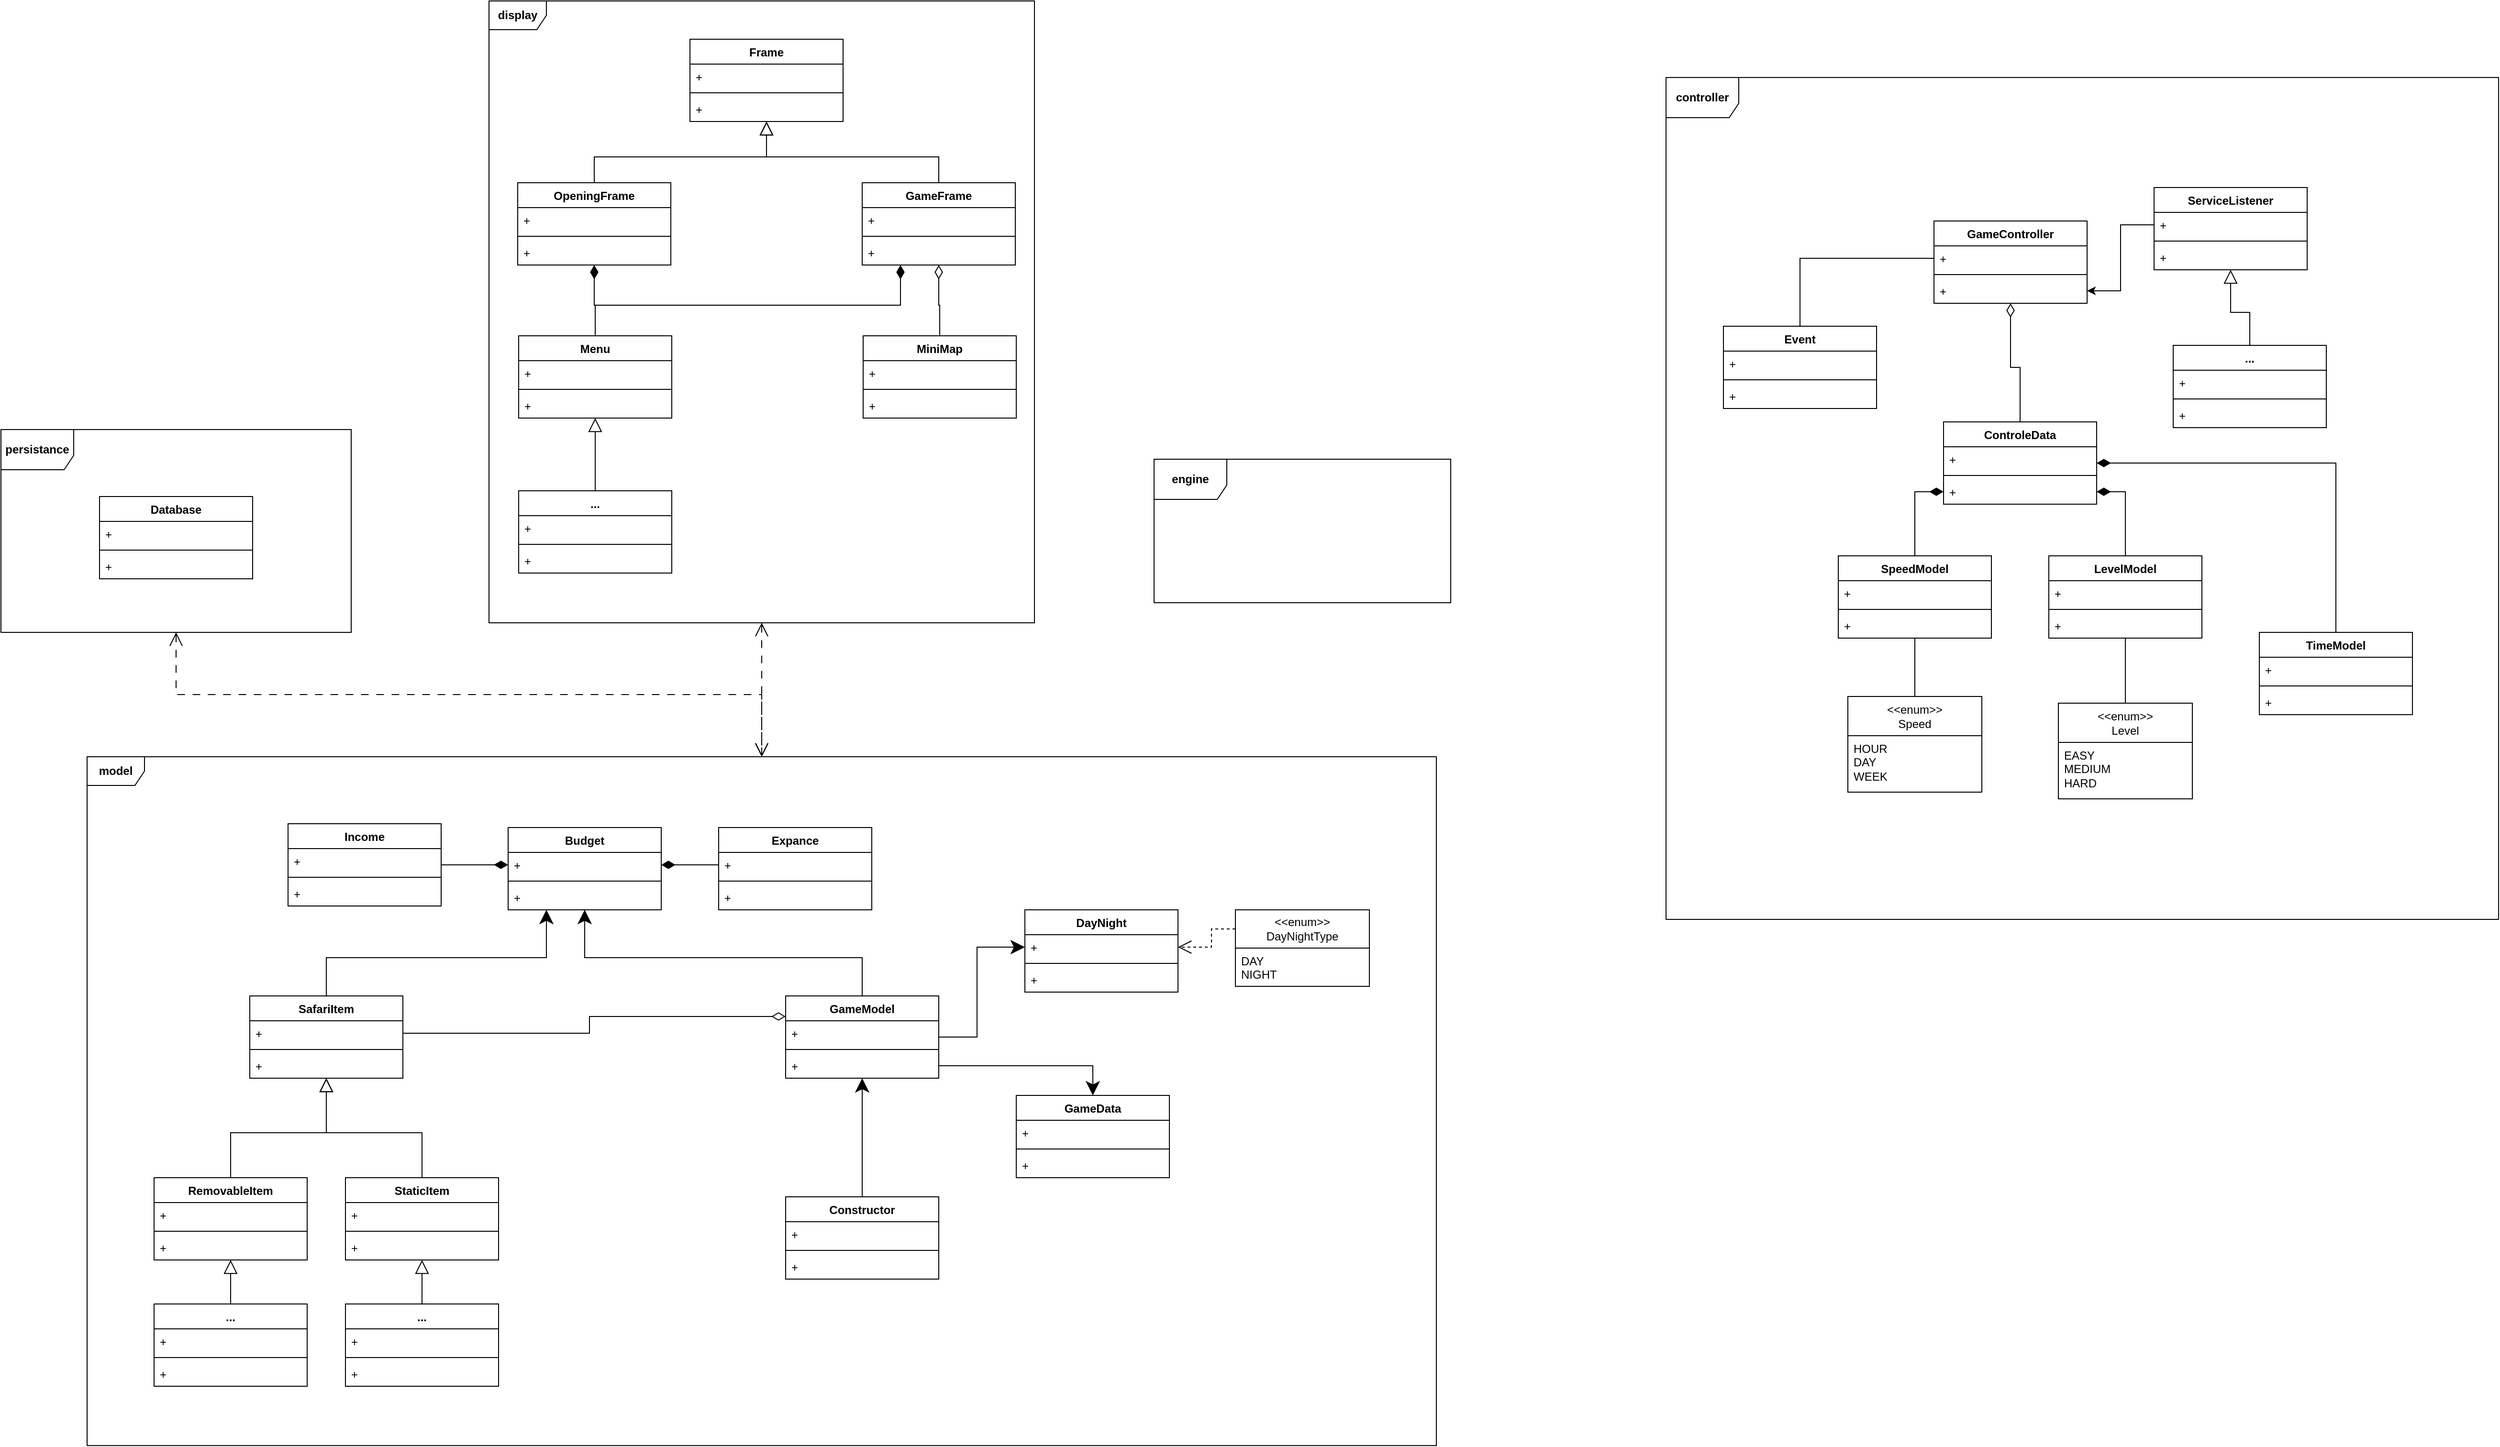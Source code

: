 <mxfile version="26.0.16">
  <diagram id="C5RBs43oDa-KdzZeNtuy" name="Page-1">
    <mxGraphModel dx="4040" dy="3985" grid="1" gridSize="10" guides="1" tooltips="1" connect="1" arrows="1" fold="1" page="1" pageScale="1" pageWidth="827" pageHeight="1169" math="0" shadow="0">
      <root>
        <mxCell id="WIyWlLk6GJQsqaUBKTNV-0" />
        <mxCell id="WIyWlLk6GJQsqaUBKTNV-1" parent="WIyWlLk6GJQsqaUBKTNV-0" />
        <mxCell id="98r-ERUMEFGQZyjCw6Ib-12" style="edgeStyle=orthogonalEdgeStyle;rounded=0;orthogonalLoop=1;jettySize=auto;html=1;entryX=0.5;entryY=0;entryDx=0;entryDy=0;endArrow=none;startFill=0;startArrow=block;startSize=12;" parent="WIyWlLk6GJQsqaUBKTNV-1" source="98r-ERUMEFGQZyjCw6Ib-0" target="98r-ERUMEFGQZyjCw6Ib-7" edge="1">
          <mxGeometry relative="1" as="geometry" />
        </mxCell>
        <mxCell id="98r-ERUMEFGQZyjCw6Ib-49" style="edgeStyle=orthogonalEdgeStyle;rounded=0;orthogonalLoop=1;jettySize=auto;html=1;exitX=0.5;exitY=1;exitDx=0;exitDy=0;entryX=0.5;entryY=0;entryDx=0;entryDy=0;endArrow=none;startFill=0;startArrow=block;startSize=12;" parent="WIyWlLk6GJQsqaUBKTNV-1" source="98r-ERUMEFGQZyjCw6Ib-0" target="98r-ERUMEFGQZyjCw6Ib-45" edge="1">
          <mxGeometry relative="1" as="geometry" />
        </mxCell>
        <mxCell id="98r-ERUMEFGQZyjCw6Ib-0" value="SafariItem" style="swimlane;fontStyle=1;align=center;verticalAlign=top;childLayout=stackLayout;horizontal=1;startSize=26;horizontalStack=0;resizeParent=1;resizeParentMax=0;resizeLast=0;collapsible=1;marginBottom=0;whiteSpace=wrap;html=1;" parent="WIyWlLk6GJQsqaUBKTNV-1" vertex="1">
          <mxGeometry x="440" y="1020" width="160" height="86" as="geometry" />
        </mxCell>
        <mxCell id="98r-ERUMEFGQZyjCw6Ib-1" value="+" style="text;strokeColor=none;fillColor=none;align=left;verticalAlign=top;spacingLeft=4;spacingRight=4;overflow=hidden;rotatable=0;points=[[0,0.5],[1,0.5]];portConstraint=eastwest;whiteSpace=wrap;html=1;" parent="98r-ERUMEFGQZyjCw6Ib-0" vertex="1">
          <mxGeometry y="26" width="160" height="26" as="geometry" />
        </mxCell>
        <mxCell id="98r-ERUMEFGQZyjCw6Ib-2" value="" style="line;strokeWidth=1;fillColor=none;align=left;verticalAlign=middle;spacingTop=-1;spacingLeft=3;spacingRight=3;rotatable=0;labelPosition=right;points=[];portConstraint=eastwest;strokeColor=inherit;" parent="98r-ERUMEFGQZyjCw6Ib-0" vertex="1">
          <mxGeometry y="52" width="160" height="8" as="geometry" />
        </mxCell>
        <mxCell id="98r-ERUMEFGQZyjCw6Ib-3" value="+" style="text;strokeColor=none;fillColor=none;align=left;verticalAlign=top;spacingLeft=4;spacingRight=4;overflow=hidden;rotatable=0;points=[[0,0.5],[1,0.5]];portConstraint=eastwest;whiteSpace=wrap;html=1;" parent="98r-ERUMEFGQZyjCw6Ib-0" vertex="1">
          <mxGeometry y="60" width="160" height="26" as="geometry" />
        </mxCell>
        <mxCell id="98r-ERUMEFGQZyjCw6Ib-6" value="&lt;b&gt;model&lt;/b&gt;" style="shape=umlFrame;whiteSpace=wrap;html=1;pointerEvents=0;" parent="WIyWlLk6GJQsqaUBKTNV-1" vertex="1">
          <mxGeometry x="270" y="770" width="1410" height="720" as="geometry" />
        </mxCell>
        <mxCell id="98r-ERUMEFGQZyjCw6Ib-60" style="edgeStyle=orthogonalEdgeStyle;rounded=0;orthogonalLoop=1;jettySize=auto;html=1;exitX=0.5;exitY=1;exitDx=0;exitDy=0;entryX=0.5;entryY=0;entryDx=0;entryDy=0;startSize=12;startArrow=block;startFill=0;endArrow=none;" parent="WIyWlLk6GJQsqaUBKTNV-1" source="98r-ERUMEFGQZyjCw6Ib-7" target="98r-ERUMEFGQZyjCw6Ib-50" edge="1">
          <mxGeometry relative="1" as="geometry" />
        </mxCell>
        <mxCell id="98r-ERUMEFGQZyjCw6Ib-7" value="StaticItem" style="swimlane;fontStyle=1;align=center;verticalAlign=top;childLayout=stackLayout;horizontal=1;startSize=26;horizontalStack=0;resizeParent=1;resizeParentMax=0;resizeLast=0;collapsible=1;marginBottom=0;whiteSpace=wrap;html=1;" parent="WIyWlLk6GJQsqaUBKTNV-1" vertex="1">
          <mxGeometry x="540" y="1210" width="160" height="86" as="geometry" />
        </mxCell>
        <mxCell id="98r-ERUMEFGQZyjCw6Ib-8" value="+" style="text;strokeColor=none;fillColor=none;align=left;verticalAlign=top;spacingLeft=4;spacingRight=4;overflow=hidden;rotatable=0;points=[[0,0.5],[1,0.5]];portConstraint=eastwest;whiteSpace=wrap;html=1;" parent="98r-ERUMEFGQZyjCw6Ib-7" vertex="1">
          <mxGeometry y="26" width="160" height="26" as="geometry" />
        </mxCell>
        <mxCell id="98r-ERUMEFGQZyjCw6Ib-9" value="" style="line;strokeWidth=1;fillColor=none;align=left;verticalAlign=middle;spacingTop=-1;spacingLeft=3;spacingRight=3;rotatable=0;labelPosition=right;points=[];portConstraint=eastwest;strokeColor=inherit;" parent="98r-ERUMEFGQZyjCw6Ib-7" vertex="1">
          <mxGeometry y="52" width="160" height="8" as="geometry" />
        </mxCell>
        <mxCell id="98r-ERUMEFGQZyjCw6Ib-10" value="+" style="text;strokeColor=none;fillColor=none;align=left;verticalAlign=top;spacingLeft=4;spacingRight=4;overflow=hidden;rotatable=0;points=[[0,0.5],[1,0.5]];portConstraint=eastwest;whiteSpace=wrap;html=1;" parent="98r-ERUMEFGQZyjCw6Ib-7" vertex="1">
          <mxGeometry y="60" width="160" height="26" as="geometry" />
        </mxCell>
        <mxCell id="98r-ERUMEFGQZyjCw6Ib-44" style="edgeStyle=orthogonalEdgeStyle;rounded=0;orthogonalLoop=1;jettySize=auto;html=1;exitX=0;exitY=0.25;exitDx=0;exitDy=0;entryX=1;entryY=0.5;entryDx=0;entryDy=0;dashed=1;endArrow=open;endFill=0;endSize=12;" parent="WIyWlLk6GJQsqaUBKTNV-1" source="98r-ERUMEFGQZyjCw6Ib-21" target="98r-ERUMEFGQZyjCw6Ib-26" edge="1">
          <mxGeometry relative="1" as="geometry" />
        </mxCell>
        <mxCell id="98r-ERUMEFGQZyjCw6Ib-21" value="&lt;div&gt;&amp;lt;&amp;lt;enum&amp;gt;&amp;gt;&lt;/div&gt;DayNightType" style="swimlane;fontStyle=0;childLayout=stackLayout;horizontal=1;startSize=40;fillColor=none;horizontalStack=0;resizeParent=1;resizeParentMax=0;resizeLast=0;collapsible=1;marginBottom=0;whiteSpace=wrap;html=1;" parent="WIyWlLk6GJQsqaUBKTNV-1" vertex="1">
          <mxGeometry x="1470" y="930" width="140" height="80" as="geometry" />
        </mxCell>
        <mxCell id="98r-ERUMEFGQZyjCw6Ib-22" value="&lt;div&gt;DAY&lt;/div&gt;&lt;div&gt;NIGHT&lt;/div&gt;" style="text;strokeColor=none;fillColor=none;align=left;verticalAlign=top;spacingLeft=4;spacingRight=4;overflow=hidden;rotatable=0;points=[[0,0.5],[1,0.5]];portConstraint=eastwest;whiteSpace=wrap;html=1;" parent="98r-ERUMEFGQZyjCw6Ib-21" vertex="1">
          <mxGeometry y="40" width="140" height="40" as="geometry" />
        </mxCell>
        <mxCell id="98r-ERUMEFGQZyjCw6Ib-25" value="DayNight" style="swimlane;fontStyle=1;align=center;verticalAlign=top;childLayout=stackLayout;horizontal=1;startSize=26;horizontalStack=0;resizeParent=1;resizeParentMax=0;resizeLast=0;collapsible=1;marginBottom=0;whiteSpace=wrap;html=1;" parent="WIyWlLk6GJQsqaUBKTNV-1" vertex="1">
          <mxGeometry x="1250" y="930" width="160" height="86" as="geometry" />
        </mxCell>
        <mxCell id="98r-ERUMEFGQZyjCw6Ib-26" value="+" style="text;strokeColor=none;fillColor=none;align=left;verticalAlign=top;spacingLeft=4;spacingRight=4;overflow=hidden;rotatable=0;points=[[0,0.5],[1,0.5]];portConstraint=eastwest;whiteSpace=wrap;html=1;" parent="98r-ERUMEFGQZyjCw6Ib-25" vertex="1">
          <mxGeometry y="26" width="160" height="26" as="geometry" />
        </mxCell>
        <mxCell id="98r-ERUMEFGQZyjCw6Ib-27" value="" style="line;strokeWidth=1;fillColor=none;align=left;verticalAlign=middle;spacingTop=-1;spacingLeft=3;spacingRight=3;rotatable=0;labelPosition=right;points=[];portConstraint=eastwest;strokeColor=inherit;" parent="98r-ERUMEFGQZyjCw6Ib-25" vertex="1">
          <mxGeometry y="52" width="160" height="8" as="geometry" />
        </mxCell>
        <mxCell id="98r-ERUMEFGQZyjCw6Ib-28" value="+" style="text;strokeColor=none;fillColor=none;align=left;verticalAlign=top;spacingLeft=4;spacingRight=4;overflow=hidden;rotatable=0;points=[[0,0.5],[1,0.5]];portConstraint=eastwest;whiteSpace=wrap;html=1;" parent="98r-ERUMEFGQZyjCw6Ib-25" vertex="1">
          <mxGeometry y="60" width="160" height="26" as="geometry" />
        </mxCell>
        <mxCell id="98r-ERUMEFGQZyjCw6Ib-80" style="edgeStyle=orthogonalEdgeStyle;rounded=0;orthogonalLoop=1;jettySize=auto;html=1;exitX=0.5;exitY=1;exitDx=0;exitDy=0;entryX=0.5;entryY=0;entryDx=0;entryDy=0;endSize=12;endArrow=none;startFill=1;startArrow=classic;startSize=12;" parent="WIyWlLk6GJQsqaUBKTNV-1" source="98r-ERUMEFGQZyjCw6Ib-29" target="98r-ERUMEFGQZyjCw6Ib-71" edge="1">
          <mxGeometry relative="1" as="geometry" />
        </mxCell>
        <mxCell id="98r-ERUMEFGQZyjCw6Ib-83" style="edgeStyle=orthogonalEdgeStyle;rounded=0;orthogonalLoop=1;jettySize=auto;html=1;exitX=0.25;exitY=1;exitDx=0;exitDy=0;entryX=0.5;entryY=0;entryDx=0;entryDy=0;endArrow=none;startFill=1;startArrow=classic;startSize=12;" parent="WIyWlLk6GJQsqaUBKTNV-1" source="98r-ERUMEFGQZyjCw6Ib-29" target="98r-ERUMEFGQZyjCw6Ib-0" edge="1">
          <mxGeometry relative="1" as="geometry" />
        </mxCell>
        <mxCell id="98r-ERUMEFGQZyjCw6Ib-29" value="Budget&lt;span style=&quot;color: rgba(0, 0, 0, 0); font-family: monospace; font-size: 0px; font-weight: 400; text-align: start; text-wrap-mode: nowrap;&quot;&gt;%3CmxGraphModel%3E%3Croot%3E%3CmxCell%20id%3D%220%22%2F%3E%3CmxCell%20id%3D%221%22%20parent%3D%220%22%2F%3E%3CmxCell%20id%3D%222%22%20value%3D%22DayNight%22%20style%3D%22swimlane%3BfontStyle%3D1%3Balign%3Dcenter%3BverticalAlign%3Dtop%3BchildLayout%3DstackLayout%3Bhorizontal%3D1%3BstartSize%3D26%3BhorizontalStack%3D0%3BresizeParent%3D1%3BresizeParentMax%3D0%3BresizeLast%3D0%3Bcollapsible%3D1%3BmarginBottom%3D0%3BwhiteSpace%3Dwrap%3Bhtml%3D1%3B%22%20vertex%3D%221%22%20parent%3D%221%22%3E%3CmxGeometry%20x%3D%22660%22%20y%3D%22210%22%20width%3D%22160%22%20height%3D%2286%22%20as%3D%22geometry%22%2F%3E%3C%2FmxCell%3E%3CmxCell%20id%3D%223%22%20value%3D%22%2B%22%20style%3D%22text%3BstrokeColor%3Dnone%3BfillColor%3Dnone%3Balign%3Dleft%3BverticalAlign%3Dtop%3BspacingLeft%3D4%3BspacingRight%3D4%3Boverflow%3Dhidden%3Brotatable%3D0%3Bpoints%3D%5B%5B0%2C0.5%5D%2C%5B1%2C0.5%5D%5D%3BportConstraint%3Deastwest%3BwhiteSpace%3Dwrap%3Bhtml%3D1%3B%22%20vertex%3D%221%22%20parent%3D%222%22%3E%3CmxGeometry%20y%3D%2226%22%20width%3D%22160%22%20height%3D%2226%22%20as%3D%22geometry%22%2F%3E%3C%2FmxCell%3E%3CmxCell%20id%3D%224%22%20value%3D%22%22%20style%3D%22line%3BstrokeWidth%3D1%3BfillColor%3Dnone%3Balign%3Dleft%3BverticalAlign%3Dmiddle%3BspacingTop%3D-1%3BspacingLeft%3D3%3BspacingRight%3D3%3Brotatable%3D0%3BlabelPosition%3Dright%3Bpoints%3D%5B%5D%3BportConstraint%3Deastwest%3BstrokeColor%3Dinherit%3B%22%20vertex%3D%221%22%20parent%3D%222%22%3E%3CmxGeometry%20y%3D%2252%22%20width%3D%22160%22%20height%3D%228%22%20as%3D%22geometry%22%2F%3E%3C%2FmxCell%3E%3CmxCell%20id%3D%225%22%20value%3D%22%2B%22%20style%3D%22text%3BstrokeColor%3Dnone%3BfillColor%3Dnone%3Balign%3Dleft%3BverticalAlign%3Dtop%3BspacingLeft%3D4%3BspacingRight%3D4%3Boverflow%3Dhidden%3Brotatable%3D0%3Bpoints%3D%5B%5B0%2C0.5%5D%2C%5B1%2C0.5%5D%5D%3BportConstraint%3Deastwest%3BwhiteSpace%3Dwrap%3Bhtml%3D1%3B%22%20vertex%3D%221%22%20parent%3D%222%22%3E%3CmxGeometry%20y%3D%2260%22%20width%3D%22160%22%20height%3D%2226%22%20as%3D%22geometry%22%2F%3E%3C%2FmxCell%3E%3C%2Froot%3E%3C%2FmxGraphModel%3E&lt;/span&gt;&lt;span style=&quot;color: rgba(0, 0, 0, 0); font-family: monospace; font-size: 0px; font-weight: 400; text-align: start; text-wrap-mode: nowrap;&quot;&gt;%3CmxGraphModel%3E%3Croot%3E%3CmxCell%20id%3D%220%22%2F%3E%3CmxCell%20id%3D%221%22%20parent%3D%220%22%2F%3E%3CmxCell%20id%3D%222%22%20value%3D%22DayNight%22%20style%3D%22swimlane%3BfontStyle%3D1%3Balign%3Dcenter%3BverticalAlign%3Dtop%3BchildLayout%3DstackLayout%3Bhorizontal%3D1%3BstartSize%3D26%3BhorizontalStack%3D0%3BresizeParent%3D1%3BresizeParentMax%3D0%3BresizeLast%3D0%3Bcollapsible%3D1%3BmarginBottom%3D0%3BwhiteSpace%3Dwrap%3Bhtml%3D1%3B%22%20vertex%3D%221%22%20parent%3D%221%22%3E%3CmxGeometry%20x%3D%22660%22%20y%3D%22210%22%20width%3D%22160%22%20height%3D%2286%22%20as%3D%22geometry%22%2F%3E%3C%2FmxCell%3E%3CmxCell%20id%3D%223%22%20value%3D%22%2B%22%20style%3D%22text%3BstrokeColor%3Dnone%3BfillColor%3Dnone%3Balign%3Dleft%3BverticalAlign%3Dtop%3BspacingLeft%3D4%3BspacingRight%3D4%3Boverflow%3Dhidden%3Brotatable%3D0%3Bpoints%3D%5B%5B0%2C0.5%5D%2C%5B1%2C0.5%5D%5D%3BportConstraint%3Deastwest%3BwhiteSpace%3Dwrap%3Bhtml%3D1%3B%22%20vertex%3D%221%22%20parent%3D%222%22%3E%3CmxGeometry%20y%3D%2226%22%20width%3D%22160%22%20height%3D%2226%22%20as%3D%22geometry%22%2F%3E%3C%2FmxCell%3E%3CmxCell%20id%3D%224%22%20value%3D%22%22%20style%3D%22line%3BstrokeWidth%3D1%3BfillColor%3Dnone%3Balign%3Dleft%3BverticalAlign%3Dmiddle%3BspacingTop%3D-1%3BspacingLeft%3D3%3BspacingRight%3D3%3Brotatable%3D0%3BlabelPosition%3Dright%3Bpoints%3D%5B%5D%3BportConstraint%3Deastwest%3BstrokeColor%3Dinherit%3B%22%20vertex%3D%221%22%20parent%3D%222%22%3E%3CmxGeometry%20y%3D%2252%22%20width%3D%22160%22%20height%3D%228%22%20as%3D%22geometry%22%2F%3E%3C%2FmxCell%3E%3CmxCell%20id%3D%225%22%20value%3D%22%2B%22%20style%3D%22text%3BstrokeColor%3Dnone%3BfillColor%3Dnone%3Balign%3Dleft%3BverticalAlign%3Dtop%3BspacingLeft%3D4%3BspacingRight%3D4%3Boverflow%3Dhidden%3Brotatable%3D0%3Bpoints%3D%5B%5B0%2C0.5%5D%2C%5B1%2C0.5%5D%5D%3BportConstraint%3Deastwest%3BwhiteSpace%3Dwrap%3Bhtml%3D1%3B%22%20vertex%3D%221%22%20parent%3D%222%22%3E%3CmxGeometry%20y%3D%2260%22%20width%3D%22160%22%20height%3D%2226%22%20as%3D%22geometry%22%2F%3E%3C%2FmxCell%3E%3C%2Froot%3E%3C%2FmxGraphModel%3E&lt;/span&gt;" style="swimlane;fontStyle=1;align=center;verticalAlign=top;childLayout=stackLayout;horizontal=1;startSize=26;horizontalStack=0;resizeParent=1;resizeParentMax=0;resizeLast=0;collapsible=1;marginBottom=0;whiteSpace=wrap;html=1;" parent="WIyWlLk6GJQsqaUBKTNV-1" vertex="1">
          <mxGeometry x="710" y="844" width="160" height="86" as="geometry" />
        </mxCell>
        <mxCell id="98r-ERUMEFGQZyjCw6Ib-30" value="+" style="text;strokeColor=none;fillColor=none;align=left;verticalAlign=top;spacingLeft=4;spacingRight=4;overflow=hidden;rotatable=0;points=[[0,0.5],[1,0.5]];portConstraint=eastwest;whiteSpace=wrap;html=1;" parent="98r-ERUMEFGQZyjCw6Ib-29" vertex="1">
          <mxGeometry y="26" width="160" height="26" as="geometry" />
        </mxCell>
        <mxCell id="98r-ERUMEFGQZyjCw6Ib-31" value="" style="line;strokeWidth=1;fillColor=none;align=left;verticalAlign=middle;spacingTop=-1;spacingLeft=3;spacingRight=3;rotatable=0;labelPosition=right;points=[];portConstraint=eastwest;strokeColor=inherit;" parent="98r-ERUMEFGQZyjCw6Ib-29" vertex="1">
          <mxGeometry y="52" width="160" height="8" as="geometry" />
        </mxCell>
        <mxCell id="98r-ERUMEFGQZyjCw6Ib-32" value="+" style="text;strokeColor=none;fillColor=none;align=left;verticalAlign=top;spacingLeft=4;spacingRight=4;overflow=hidden;rotatable=0;points=[[0,0.5],[1,0.5]];portConstraint=eastwest;whiteSpace=wrap;html=1;" parent="98r-ERUMEFGQZyjCw6Ib-29" vertex="1">
          <mxGeometry y="60" width="160" height="26" as="geometry" />
        </mxCell>
        <mxCell id="98r-ERUMEFGQZyjCw6Ib-33" value="Expance" style="swimlane;fontStyle=1;align=center;verticalAlign=top;childLayout=stackLayout;horizontal=1;startSize=26;horizontalStack=0;resizeParent=1;resizeParentMax=0;resizeLast=0;collapsible=1;marginBottom=0;whiteSpace=wrap;html=1;" parent="WIyWlLk6GJQsqaUBKTNV-1" vertex="1">
          <mxGeometry x="930" y="844" width="160" height="86" as="geometry" />
        </mxCell>
        <mxCell id="98r-ERUMEFGQZyjCw6Ib-34" value="+" style="text;strokeColor=none;fillColor=none;align=left;verticalAlign=top;spacingLeft=4;spacingRight=4;overflow=hidden;rotatable=0;points=[[0,0.5],[1,0.5]];portConstraint=eastwest;whiteSpace=wrap;html=1;" parent="98r-ERUMEFGQZyjCw6Ib-33" vertex="1">
          <mxGeometry y="26" width="160" height="26" as="geometry" />
        </mxCell>
        <mxCell id="98r-ERUMEFGQZyjCw6Ib-35" value="" style="line;strokeWidth=1;fillColor=none;align=left;verticalAlign=middle;spacingTop=-1;spacingLeft=3;spacingRight=3;rotatable=0;labelPosition=right;points=[];portConstraint=eastwest;strokeColor=inherit;" parent="98r-ERUMEFGQZyjCw6Ib-33" vertex="1">
          <mxGeometry y="52" width="160" height="8" as="geometry" />
        </mxCell>
        <mxCell id="98r-ERUMEFGQZyjCw6Ib-36" value="+" style="text;strokeColor=none;fillColor=none;align=left;verticalAlign=top;spacingLeft=4;spacingRight=4;overflow=hidden;rotatable=0;points=[[0,0.5],[1,0.5]];portConstraint=eastwest;whiteSpace=wrap;html=1;" parent="98r-ERUMEFGQZyjCw6Ib-33" vertex="1">
          <mxGeometry y="60" width="160" height="26" as="geometry" />
        </mxCell>
        <mxCell id="98r-ERUMEFGQZyjCw6Ib-42" style="edgeStyle=orthogonalEdgeStyle;rounded=0;orthogonalLoop=1;jettySize=auto;html=1;exitX=1;exitY=0.5;exitDx=0;exitDy=0;entryX=0;entryY=0.5;entryDx=0;entryDy=0;endArrow=diamondThin;endFill=1;endSize=12;" parent="WIyWlLk6GJQsqaUBKTNV-1" source="98r-ERUMEFGQZyjCw6Ib-37" target="98r-ERUMEFGQZyjCw6Ib-30" edge="1">
          <mxGeometry relative="1" as="geometry" />
        </mxCell>
        <mxCell id="98r-ERUMEFGQZyjCw6Ib-37" value="Income" style="swimlane;fontStyle=1;align=center;verticalAlign=top;childLayout=stackLayout;horizontal=1;startSize=26;horizontalStack=0;resizeParent=1;resizeParentMax=0;resizeLast=0;collapsible=1;marginBottom=0;whiteSpace=wrap;html=1;" parent="WIyWlLk6GJQsqaUBKTNV-1" vertex="1">
          <mxGeometry x="480" y="840" width="160" height="86" as="geometry" />
        </mxCell>
        <mxCell id="98r-ERUMEFGQZyjCw6Ib-38" value="+" style="text;strokeColor=none;fillColor=none;align=left;verticalAlign=top;spacingLeft=4;spacingRight=4;overflow=hidden;rotatable=0;points=[[0,0.5],[1,0.5]];portConstraint=eastwest;whiteSpace=wrap;html=1;" parent="98r-ERUMEFGQZyjCw6Ib-37" vertex="1">
          <mxGeometry y="26" width="160" height="26" as="geometry" />
        </mxCell>
        <mxCell id="98r-ERUMEFGQZyjCw6Ib-39" value="" style="line;strokeWidth=1;fillColor=none;align=left;verticalAlign=middle;spacingTop=-1;spacingLeft=3;spacingRight=3;rotatable=0;labelPosition=right;points=[];portConstraint=eastwest;strokeColor=inherit;" parent="98r-ERUMEFGQZyjCw6Ib-37" vertex="1">
          <mxGeometry y="52" width="160" height="8" as="geometry" />
        </mxCell>
        <mxCell id="98r-ERUMEFGQZyjCw6Ib-40" value="+" style="text;strokeColor=none;fillColor=none;align=left;verticalAlign=top;spacingLeft=4;spacingRight=4;overflow=hidden;rotatable=0;points=[[0,0.5],[1,0.5]];portConstraint=eastwest;whiteSpace=wrap;html=1;" parent="98r-ERUMEFGQZyjCw6Ib-37" vertex="1">
          <mxGeometry y="60" width="160" height="26" as="geometry" />
        </mxCell>
        <mxCell id="98r-ERUMEFGQZyjCw6Ib-43" style="edgeStyle=orthogonalEdgeStyle;rounded=0;orthogonalLoop=1;jettySize=auto;html=1;exitX=0;exitY=0.5;exitDx=0;exitDy=0;entryX=1;entryY=0.5;entryDx=0;entryDy=0;endArrow=diamondThin;endFill=1;endSize=12;" parent="WIyWlLk6GJQsqaUBKTNV-1" source="98r-ERUMEFGQZyjCw6Ib-34" target="98r-ERUMEFGQZyjCw6Ib-30" edge="1">
          <mxGeometry relative="1" as="geometry" />
        </mxCell>
        <mxCell id="98r-ERUMEFGQZyjCw6Ib-61" style="edgeStyle=orthogonalEdgeStyle;rounded=0;orthogonalLoop=1;jettySize=auto;html=1;exitX=0.5;exitY=1;exitDx=0;exitDy=0;entryX=0.5;entryY=0;entryDx=0;entryDy=0;startArrow=block;startFill=0;startSize=12;endArrow=none;" parent="WIyWlLk6GJQsqaUBKTNV-1" source="98r-ERUMEFGQZyjCw6Ib-45" target="98r-ERUMEFGQZyjCw6Ib-54" edge="1">
          <mxGeometry relative="1" as="geometry" />
        </mxCell>
        <mxCell id="98r-ERUMEFGQZyjCw6Ib-45" value="RemovableItem" style="swimlane;fontStyle=1;align=center;verticalAlign=top;childLayout=stackLayout;horizontal=1;startSize=26;horizontalStack=0;resizeParent=1;resizeParentMax=0;resizeLast=0;collapsible=1;marginBottom=0;whiteSpace=wrap;html=1;" parent="WIyWlLk6GJQsqaUBKTNV-1" vertex="1">
          <mxGeometry x="340" y="1210" width="160" height="86" as="geometry" />
        </mxCell>
        <mxCell id="98r-ERUMEFGQZyjCw6Ib-46" value="+" style="text;strokeColor=none;fillColor=none;align=left;verticalAlign=top;spacingLeft=4;spacingRight=4;overflow=hidden;rotatable=0;points=[[0,0.5],[1,0.5]];portConstraint=eastwest;whiteSpace=wrap;html=1;" parent="98r-ERUMEFGQZyjCw6Ib-45" vertex="1">
          <mxGeometry y="26" width="160" height="26" as="geometry" />
        </mxCell>
        <mxCell id="98r-ERUMEFGQZyjCw6Ib-47" value="" style="line;strokeWidth=1;fillColor=none;align=left;verticalAlign=middle;spacingTop=-1;spacingLeft=3;spacingRight=3;rotatable=0;labelPosition=right;points=[];portConstraint=eastwest;strokeColor=inherit;" parent="98r-ERUMEFGQZyjCw6Ib-45" vertex="1">
          <mxGeometry y="52" width="160" height="8" as="geometry" />
        </mxCell>
        <mxCell id="98r-ERUMEFGQZyjCw6Ib-48" value="+" style="text;strokeColor=none;fillColor=none;align=left;verticalAlign=top;spacingLeft=4;spacingRight=4;overflow=hidden;rotatable=0;points=[[0,0.5],[1,0.5]];portConstraint=eastwest;whiteSpace=wrap;html=1;" parent="98r-ERUMEFGQZyjCw6Ib-45" vertex="1">
          <mxGeometry y="60" width="160" height="26" as="geometry" />
        </mxCell>
        <mxCell id="98r-ERUMEFGQZyjCw6Ib-50" value="..." style="swimlane;fontStyle=1;align=center;verticalAlign=top;childLayout=stackLayout;horizontal=1;startSize=26;horizontalStack=0;resizeParent=1;resizeParentMax=0;resizeLast=0;collapsible=1;marginBottom=0;whiteSpace=wrap;html=1;" parent="WIyWlLk6GJQsqaUBKTNV-1" vertex="1">
          <mxGeometry x="540" y="1342" width="160" height="86" as="geometry" />
        </mxCell>
        <mxCell id="98r-ERUMEFGQZyjCw6Ib-51" value="+" style="text;strokeColor=none;fillColor=none;align=left;verticalAlign=top;spacingLeft=4;spacingRight=4;overflow=hidden;rotatable=0;points=[[0,0.5],[1,0.5]];portConstraint=eastwest;whiteSpace=wrap;html=1;" parent="98r-ERUMEFGQZyjCw6Ib-50" vertex="1">
          <mxGeometry y="26" width="160" height="26" as="geometry" />
        </mxCell>
        <mxCell id="98r-ERUMEFGQZyjCw6Ib-52" value="" style="line;strokeWidth=1;fillColor=none;align=left;verticalAlign=middle;spacingTop=-1;spacingLeft=3;spacingRight=3;rotatable=0;labelPosition=right;points=[];portConstraint=eastwest;strokeColor=inherit;" parent="98r-ERUMEFGQZyjCw6Ib-50" vertex="1">
          <mxGeometry y="52" width="160" height="8" as="geometry" />
        </mxCell>
        <mxCell id="98r-ERUMEFGQZyjCw6Ib-53" value="+" style="text;strokeColor=none;fillColor=none;align=left;verticalAlign=top;spacingLeft=4;spacingRight=4;overflow=hidden;rotatable=0;points=[[0,0.5],[1,0.5]];portConstraint=eastwest;whiteSpace=wrap;html=1;" parent="98r-ERUMEFGQZyjCw6Ib-50" vertex="1">
          <mxGeometry y="60" width="160" height="26" as="geometry" />
        </mxCell>
        <mxCell id="98r-ERUMEFGQZyjCw6Ib-54" value="..." style="swimlane;fontStyle=1;align=center;verticalAlign=top;childLayout=stackLayout;horizontal=1;startSize=26;horizontalStack=0;resizeParent=1;resizeParentMax=0;resizeLast=0;collapsible=1;marginBottom=0;whiteSpace=wrap;html=1;" parent="WIyWlLk6GJQsqaUBKTNV-1" vertex="1">
          <mxGeometry x="340" y="1342" width="160" height="86" as="geometry" />
        </mxCell>
        <mxCell id="98r-ERUMEFGQZyjCw6Ib-55" value="+" style="text;strokeColor=none;fillColor=none;align=left;verticalAlign=top;spacingLeft=4;spacingRight=4;overflow=hidden;rotatable=0;points=[[0,0.5],[1,0.5]];portConstraint=eastwest;whiteSpace=wrap;html=1;" parent="98r-ERUMEFGQZyjCw6Ib-54" vertex="1">
          <mxGeometry y="26" width="160" height="26" as="geometry" />
        </mxCell>
        <mxCell id="98r-ERUMEFGQZyjCw6Ib-56" value="" style="line;strokeWidth=1;fillColor=none;align=left;verticalAlign=middle;spacingTop=-1;spacingLeft=3;spacingRight=3;rotatable=0;labelPosition=right;points=[];portConstraint=eastwest;strokeColor=inherit;" parent="98r-ERUMEFGQZyjCw6Ib-54" vertex="1">
          <mxGeometry y="52" width="160" height="8" as="geometry" />
        </mxCell>
        <mxCell id="98r-ERUMEFGQZyjCw6Ib-57" value="+" style="text;strokeColor=none;fillColor=none;align=left;verticalAlign=top;spacingLeft=4;spacingRight=4;overflow=hidden;rotatable=0;points=[[0,0.5],[1,0.5]];portConstraint=eastwest;whiteSpace=wrap;html=1;" parent="98r-ERUMEFGQZyjCw6Ib-54" vertex="1">
          <mxGeometry y="60" width="160" height="26" as="geometry" />
        </mxCell>
        <mxCell id="98r-ERUMEFGQZyjCw6Ib-62" value="Constructor" style="swimlane;fontStyle=1;align=center;verticalAlign=top;childLayout=stackLayout;horizontal=1;startSize=26;horizontalStack=0;resizeParent=1;resizeParentMax=0;resizeLast=0;collapsible=1;marginBottom=0;whiteSpace=wrap;html=1;" parent="WIyWlLk6GJQsqaUBKTNV-1" vertex="1">
          <mxGeometry x="1000" y="1230" width="160" height="86" as="geometry" />
        </mxCell>
        <mxCell id="98r-ERUMEFGQZyjCw6Ib-63" value="+" style="text;strokeColor=none;fillColor=none;align=left;verticalAlign=top;spacingLeft=4;spacingRight=4;overflow=hidden;rotatable=0;points=[[0,0.5],[1,0.5]];portConstraint=eastwest;whiteSpace=wrap;html=1;" parent="98r-ERUMEFGQZyjCw6Ib-62" vertex="1">
          <mxGeometry y="26" width="160" height="26" as="geometry" />
        </mxCell>
        <mxCell id="98r-ERUMEFGQZyjCw6Ib-64" value="" style="line;strokeWidth=1;fillColor=none;align=left;verticalAlign=middle;spacingTop=-1;spacingLeft=3;spacingRight=3;rotatable=0;labelPosition=right;points=[];portConstraint=eastwest;strokeColor=inherit;" parent="98r-ERUMEFGQZyjCw6Ib-62" vertex="1">
          <mxGeometry y="52" width="160" height="8" as="geometry" />
        </mxCell>
        <mxCell id="98r-ERUMEFGQZyjCw6Ib-65" value="+" style="text;strokeColor=none;fillColor=none;align=left;verticalAlign=top;spacingLeft=4;spacingRight=4;overflow=hidden;rotatable=0;points=[[0,0.5],[1,0.5]];portConstraint=eastwest;whiteSpace=wrap;html=1;" parent="98r-ERUMEFGQZyjCw6Ib-62" vertex="1">
          <mxGeometry y="60" width="160" height="26" as="geometry" />
        </mxCell>
        <mxCell id="98r-ERUMEFGQZyjCw6Ib-66" value="GameData" style="swimlane;fontStyle=1;align=center;verticalAlign=top;childLayout=stackLayout;horizontal=1;startSize=26;horizontalStack=0;resizeParent=1;resizeParentMax=0;resizeLast=0;collapsible=1;marginBottom=0;whiteSpace=wrap;html=1;" parent="WIyWlLk6GJQsqaUBKTNV-1" vertex="1">
          <mxGeometry x="1241" y="1124" width="160" height="86" as="geometry" />
        </mxCell>
        <mxCell id="98r-ERUMEFGQZyjCw6Ib-67" value="+" style="text;strokeColor=none;fillColor=none;align=left;verticalAlign=top;spacingLeft=4;spacingRight=4;overflow=hidden;rotatable=0;points=[[0,0.5],[1,0.5]];portConstraint=eastwest;whiteSpace=wrap;html=1;" parent="98r-ERUMEFGQZyjCw6Ib-66" vertex="1">
          <mxGeometry y="26" width="160" height="26" as="geometry" />
        </mxCell>
        <mxCell id="98r-ERUMEFGQZyjCw6Ib-68" value="" style="line;strokeWidth=1;fillColor=none;align=left;verticalAlign=middle;spacingTop=-1;spacingLeft=3;spacingRight=3;rotatable=0;labelPosition=right;points=[];portConstraint=eastwest;strokeColor=inherit;" parent="98r-ERUMEFGQZyjCw6Ib-66" vertex="1">
          <mxGeometry y="52" width="160" height="8" as="geometry" />
        </mxCell>
        <mxCell id="98r-ERUMEFGQZyjCw6Ib-69" value="+" style="text;strokeColor=none;fillColor=none;align=left;verticalAlign=top;spacingLeft=4;spacingRight=4;overflow=hidden;rotatable=0;points=[[0,0.5],[1,0.5]];portConstraint=eastwest;whiteSpace=wrap;html=1;" parent="98r-ERUMEFGQZyjCw6Ib-66" vertex="1">
          <mxGeometry y="60" width="160" height="26" as="geometry" />
        </mxCell>
        <mxCell id="98r-ERUMEFGQZyjCw6Ib-75" style="edgeStyle=orthogonalEdgeStyle;rounded=0;orthogonalLoop=1;jettySize=auto;html=1;exitX=0.5;exitY=1;exitDx=0;exitDy=0;entryX=0.5;entryY=0;entryDx=0;entryDy=0;endArrow=none;endFill=1;startSize=12;endSize=12;startFill=1;startArrow=classic;" parent="WIyWlLk6GJQsqaUBKTNV-1" source="98r-ERUMEFGQZyjCw6Ib-71" target="98r-ERUMEFGQZyjCw6Ib-62" edge="1">
          <mxGeometry relative="1" as="geometry" />
        </mxCell>
        <mxCell id="98r-ERUMEFGQZyjCw6Ib-78" style="edgeStyle=orthogonalEdgeStyle;rounded=0;orthogonalLoop=1;jettySize=auto;html=1;exitX=1;exitY=0.5;exitDx=0;exitDy=0;entryX=0;entryY=0.5;entryDx=0;entryDy=0;endSize=12;" parent="WIyWlLk6GJQsqaUBKTNV-1" source="98r-ERUMEFGQZyjCw6Ib-71" target="98r-ERUMEFGQZyjCw6Ib-26" edge="1">
          <mxGeometry relative="1" as="geometry" />
        </mxCell>
        <mxCell id="98r-ERUMEFGQZyjCw6Ib-81" style="edgeStyle=orthogonalEdgeStyle;rounded=0;orthogonalLoop=1;jettySize=auto;html=1;exitX=0;exitY=0.25;exitDx=0;exitDy=0;entryX=1;entryY=0.5;entryDx=0;entryDy=0;startArrow=diamondThin;startFill=0;endArrow=none;startSize=12;" parent="WIyWlLk6GJQsqaUBKTNV-1" source="98r-ERUMEFGQZyjCw6Ib-71" target="98r-ERUMEFGQZyjCw6Ib-1" edge="1">
          <mxGeometry relative="1" as="geometry" />
        </mxCell>
        <mxCell id="98r-ERUMEFGQZyjCw6Ib-71" value="GameModel" style="swimlane;fontStyle=1;align=center;verticalAlign=top;childLayout=stackLayout;horizontal=1;startSize=26;horizontalStack=0;resizeParent=1;resizeParentMax=0;resizeLast=0;collapsible=1;marginBottom=0;whiteSpace=wrap;html=1;" parent="WIyWlLk6GJQsqaUBKTNV-1" vertex="1">
          <mxGeometry x="1000" y="1020" width="160" height="86" as="geometry" />
        </mxCell>
        <mxCell id="98r-ERUMEFGQZyjCw6Ib-72" value="+" style="text;strokeColor=none;fillColor=none;align=left;verticalAlign=top;spacingLeft=4;spacingRight=4;overflow=hidden;rotatable=0;points=[[0,0.5],[1,0.5]];portConstraint=eastwest;whiteSpace=wrap;html=1;" parent="98r-ERUMEFGQZyjCw6Ib-71" vertex="1">
          <mxGeometry y="26" width="160" height="26" as="geometry" />
        </mxCell>
        <mxCell id="98r-ERUMEFGQZyjCw6Ib-73" value="" style="line;strokeWidth=1;fillColor=none;align=left;verticalAlign=middle;spacingTop=-1;spacingLeft=3;spacingRight=3;rotatable=0;labelPosition=right;points=[];portConstraint=eastwest;strokeColor=inherit;" parent="98r-ERUMEFGQZyjCw6Ib-71" vertex="1">
          <mxGeometry y="52" width="160" height="8" as="geometry" />
        </mxCell>
        <mxCell id="98r-ERUMEFGQZyjCw6Ib-74" value="+" style="text;strokeColor=none;fillColor=none;align=left;verticalAlign=top;spacingLeft=4;spacingRight=4;overflow=hidden;rotatable=0;points=[[0,0.5],[1,0.5]];portConstraint=eastwest;whiteSpace=wrap;html=1;" parent="98r-ERUMEFGQZyjCw6Ib-71" vertex="1">
          <mxGeometry y="60" width="160" height="26" as="geometry" />
        </mxCell>
        <mxCell id="98r-ERUMEFGQZyjCw6Ib-84" style="edgeStyle=orthogonalEdgeStyle;rounded=0;orthogonalLoop=1;jettySize=auto;html=1;exitX=1;exitY=0.5;exitDx=0;exitDy=0;entryX=0.5;entryY=0;entryDx=0;entryDy=0;endSize=12;startSize=12;" parent="WIyWlLk6GJQsqaUBKTNV-1" source="98r-ERUMEFGQZyjCw6Ib-74" target="98r-ERUMEFGQZyjCw6Ib-66" edge="1">
          <mxGeometry relative="1" as="geometry" />
        </mxCell>
        <mxCell id="kQselvY7ktdn1mzvGXEc-9" style="edgeStyle=orthogonalEdgeStyle;rounded=0;orthogonalLoop=1;jettySize=auto;html=1;startSize=12;endSize=12;startArrow=open;startFill=0;endArrow=open;endFill=0;dashed=1;dashPattern=8 8;" edge="1" parent="WIyWlLk6GJQsqaUBKTNV-1" source="kQselvY7ktdn1mzvGXEc-0" target="98r-ERUMEFGQZyjCw6Ib-6">
          <mxGeometry relative="1" as="geometry" />
        </mxCell>
        <mxCell id="kQselvY7ktdn1mzvGXEc-0" value="&lt;b&gt;persistance&lt;/b&gt;" style="shape=umlFrame;whiteSpace=wrap;html=1;pointerEvents=0;width=76;height=42;" vertex="1" parent="WIyWlLk6GJQsqaUBKTNV-1">
          <mxGeometry x="180" y="428" width="366" height="212" as="geometry" />
        </mxCell>
        <mxCell id="kQselvY7ktdn1mzvGXEc-5" value="Database&lt;div&gt;&lt;br&gt;&lt;/div&gt;" style="swimlane;fontStyle=1;align=center;verticalAlign=top;childLayout=stackLayout;horizontal=1;startSize=26;horizontalStack=0;resizeParent=1;resizeParentMax=0;resizeLast=0;collapsible=1;marginBottom=0;whiteSpace=wrap;html=1;" vertex="1" parent="WIyWlLk6GJQsqaUBKTNV-1">
          <mxGeometry x="283" y="498" width="160" height="86" as="geometry" />
        </mxCell>
        <mxCell id="kQselvY7ktdn1mzvGXEc-6" value="+" style="text;strokeColor=none;fillColor=none;align=left;verticalAlign=top;spacingLeft=4;spacingRight=4;overflow=hidden;rotatable=0;points=[[0,0.5],[1,0.5]];portConstraint=eastwest;whiteSpace=wrap;html=1;" vertex="1" parent="kQselvY7ktdn1mzvGXEc-5">
          <mxGeometry y="26" width="160" height="26" as="geometry" />
        </mxCell>
        <mxCell id="kQselvY7ktdn1mzvGXEc-7" value="" style="line;strokeWidth=1;fillColor=none;align=left;verticalAlign=middle;spacingTop=-1;spacingLeft=3;spacingRight=3;rotatable=0;labelPosition=right;points=[];portConstraint=eastwest;strokeColor=inherit;" vertex="1" parent="kQselvY7ktdn1mzvGXEc-5">
          <mxGeometry y="52" width="160" height="8" as="geometry" />
        </mxCell>
        <mxCell id="kQselvY7ktdn1mzvGXEc-8" value="+" style="text;strokeColor=none;fillColor=none;align=left;verticalAlign=top;spacingLeft=4;spacingRight=4;overflow=hidden;rotatable=0;points=[[0,0.5],[1,0.5]];portConstraint=eastwest;whiteSpace=wrap;html=1;" vertex="1" parent="kQselvY7ktdn1mzvGXEc-5">
          <mxGeometry y="60" width="160" height="26" as="geometry" />
        </mxCell>
        <mxCell id="kQselvY7ktdn1mzvGXEc-47" style="edgeStyle=orthogonalEdgeStyle;rounded=0;orthogonalLoop=1;jettySize=auto;html=1;startArrow=open;startFill=0;endArrow=open;endFill=0;endSize=12;startSize=12;dashed=1;dashPattern=8 8;" edge="1" parent="WIyWlLk6GJQsqaUBKTNV-1" source="kQselvY7ktdn1mzvGXEc-10">
          <mxGeometry relative="1" as="geometry">
            <mxPoint x="975" y="770" as="targetPoint" />
          </mxGeometry>
        </mxCell>
        <mxCell id="kQselvY7ktdn1mzvGXEc-10" value="&lt;b&gt;display&lt;/b&gt;" style="shape=umlFrame;whiteSpace=wrap;html=1;pointerEvents=0;width=60;height=30;" vertex="1" parent="WIyWlLk6GJQsqaUBKTNV-1">
          <mxGeometry x="690" y="-20" width="570" height="650" as="geometry" />
        </mxCell>
        <mxCell id="kQselvY7ktdn1mzvGXEc-34" style="edgeStyle=orthogonalEdgeStyle;rounded=0;orthogonalLoop=1;jettySize=auto;html=1;exitX=0.5;exitY=1;exitDx=0;exitDy=0;entryX=0.5;entryY=0;entryDx=0;entryDy=0;endArrow=none;startFill=0;startArrow=block;startSize=12;endSize=12;" edge="1" parent="WIyWlLk6GJQsqaUBKTNV-1" source="kQselvY7ktdn1mzvGXEc-11" target="kQselvY7ktdn1mzvGXEc-25">
          <mxGeometry relative="1" as="geometry" />
        </mxCell>
        <mxCell id="kQselvY7ktdn1mzvGXEc-35" style="edgeStyle=orthogonalEdgeStyle;rounded=0;orthogonalLoop=1;jettySize=auto;html=1;exitX=0.5;exitY=1;exitDx=0;exitDy=0;entryX=0.5;entryY=0;entryDx=0;entryDy=0;endArrow=none;startFill=0;startArrow=block;endSize=12;startSize=12;" edge="1" parent="WIyWlLk6GJQsqaUBKTNV-1" source="kQselvY7ktdn1mzvGXEc-11" target="kQselvY7ktdn1mzvGXEc-29">
          <mxGeometry relative="1" as="geometry" />
        </mxCell>
        <mxCell id="kQselvY7ktdn1mzvGXEc-11" value="&lt;div&gt;Frame&lt;/div&gt;" style="swimlane;fontStyle=1;align=center;verticalAlign=top;childLayout=stackLayout;horizontal=1;startSize=26;horizontalStack=0;resizeParent=1;resizeParentMax=0;resizeLast=0;collapsible=1;marginBottom=0;whiteSpace=wrap;html=1;" vertex="1" parent="WIyWlLk6GJQsqaUBKTNV-1">
          <mxGeometry x="900" y="20" width="160" height="86" as="geometry" />
        </mxCell>
        <mxCell id="kQselvY7ktdn1mzvGXEc-12" value="+" style="text;strokeColor=none;fillColor=none;align=left;verticalAlign=top;spacingLeft=4;spacingRight=4;overflow=hidden;rotatable=0;points=[[0,0.5],[1,0.5]];portConstraint=eastwest;whiteSpace=wrap;html=1;" vertex="1" parent="kQselvY7ktdn1mzvGXEc-11">
          <mxGeometry y="26" width="160" height="26" as="geometry" />
        </mxCell>
        <mxCell id="kQselvY7ktdn1mzvGXEc-13" value="" style="line;strokeWidth=1;fillColor=none;align=left;verticalAlign=middle;spacingTop=-1;spacingLeft=3;spacingRight=3;rotatable=0;labelPosition=right;points=[];portConstraint=eastwest;strokeColor=inherit;" vertex="1" parent="kQselvY7ktdn1mzvGXEc-11">
          <mxGeometry y="52" width="160" height="8" as="geometry" />
        </mxCell>
        <mxCell id="kQselvY7ktdn1mzvGXEc-14" value="+" style="text;strokeColor=none;fillColor=none;align=left;verticalAlign=top;spacingLeft=4;spacingRight=4;overflow=hidden;rotatable=0;points=[[0,0.5],[1,0.5]];portConstraint=eastwest;whiteSpace=wrap;html=1;" vertex="1" parent="kQselvY7ktdn1mzvGXEc-11">
          <mxGeometry y="60" width="160" height="26" as="geometry" />
        </mxCell>
        <mxCell id="kQselvY7ktdn1mzvGXEc-42" style="edgeStyle=orthogonalEdgeStyle;rounded=0;orthogonalLoop=1;jettySize=auto;html=1;exitX=0.5;exitY=1;exitDx=0;exitDy=0;entryX=0.5;entryY=0;entryDx=0;entryDy=0;startArrow=block;startFill=0;startSize=12;endArrow=none;" edge="1" parent="WIyWlLk6GJQsqaUBKTNV-1" source="kQselvY7ktdn1mzvGXEc-15" target="kQselvY7ktdn1mzvGXEc-36">
          <mxGeometry relative="1" as="geometry" />
        </mxCell>
        <mxCell id="kQselvY7ktdn1mzvGXEc-15" value="&lt;div&gt;Menu&lt;span style=&quot;color: rgba(0, 0, 0, 0); font-family: monospace; font-size: 0px; font-weight: 400; text-align: start; text-wrap-mode: nowrap; background-color: transparent;&quot;&gt;%3CmxGraphModel%3E%3Croot%3E%3CmxCell%20id%3D%220%22%2F%3E%3CmxCell%20id%3D%221%22%20parent%3D%220%22%2F%3E%3CmxCell%20id%3D%222%22%20value%3D%22Database%26lt%3Bdiv%26gt%3B%26lt%3Bbr%26gt%3B%26lt%3B%2Fdiv%26gt%3B%22%20style%3D%22swimlane%3BfontStyle%3D1%3Balign%3Dcenter%3BverticalAlign%3Dtop%3BchildLayout%3DstackLayout%3Bhorizontal%3D1%3BstartSize%3D26%3BhorizontalStack%3D0%3BresizeParent%3D1%3BresizeParentMax%3D0%3BresizeLast%3D0%3Bcollapsible%3D1%3BmarginBottom%3D0%3BwhiteSpace%3Dwrap%3Bhtml%3D1%3B%22%20vertex%3D%221%22%20parent%3D%221%22%3E%3CmxGeometry%20x%3D%22283%22%20y%3D%22498%22%20width%3D%22160%22%20height%3D%2286%22%20as%3D%22geometry%22%2F%3E%3C%2FmxCell%3E%3CmxCell%20id%3D%223%22%20value%3D%22%2B%22%20style%3D%22text%3BstrokeColor%3Dnone%3BfillColor%3Dnone%3Balign%3Dleft%3BverticalAlign%3Dtop%3BspacingLeft%3D4%3BspacingRight%3D4%3Boverflow%3Dhidden%3Brotatable%3D0%3Bpoints%3D%5B%5B0%2C0.5%5D%2C%5B1%2C0.5%5D%5D%3BportConstraint%3Deastwest%3BwhiteSpace%3Dwrap%3Bhtml%3D1%3B%22%20vertex%3D%221%22%20parent%3D%222%22%3E%3CmxGeometry%20y%3D%2226%22%20width%3D%22160%22%20height%3D%2226%22%20as%3D%22geometry%22%2F%3E%3C%2FmxCell%3E%3CmxCell%20id%3D%224%22%20value%3D%22%22%20style%3D%22line%3BstrokeWidth%3D1%3BfillColor%3Dnone%3Balign%3Dleft%3BverticalAlign%3Dmiddle%3BspacingTop%3D-1%3BspacingLeft%3D3%3BspacingRight%3D3%3Brotatable%3D0%3BlabelPosition%3Dright%3Bpoints%3D%5B%5D%3BportConstraint%3Deastwest%3BstrokeColor%3Dinherit%3B%22%20vertex%3D%221%22%20parent%3D%222%22%3E%3CmxGeometry%20y%3D%2252%22%20width%3D%22160%22%20height%3D%228%22%20as%3D%22geometry%22%2F%3E%3C%2FmxCell%3E%3CmxCell%20id%3D%225%22%20value%3D%22%2B%22%20style%3D%22text%3BstrokeColor%3Dnone%3BfillColor%3Dnone%3Balign%3Dleft%3BverticalAlign%3Dtop%3BspacingLeft%3D4%3BspacingRight%3D4%3Boverflow%3Dhidden%3Brotatable%3D0%3Bpoints%3D%5B%5B0%2C0.5%5D%2C%5B1%2C0.5%5D%5D%3BportConstraint%3Deastwest%3BwhiteSpace%3Dwrap%3Bhtml%3D1%3B%22%20vertex%3D%221%22%20parent%3D%222%22%3E%3CmxGeometry%20y%3D%2260%22%20width%3D%22160%22%20height%3D%2226%22%20as%3D%22geometry%22%2F%3E%3C%2FmxCell%3E%3C%2Froot%3E%3C%2FmxGraphModel%3E&lt;/span&gt;&lt;span style=&quot;color: rgba(0, 0, 0, 0); font-family: monospace; font-size: 0px; font-weight: 400; text-align: start; text-wrap-mode: nowrap; background-color: transparent;&quot;&gt;%3CmxGraphModel%3E%3Croot%3E%3CmxCell%20id%3D%220%22%2F%3E%3CmxCell%20id%3D%221%22%20parent%3D%220%22%2F%3E%3CmxCell%20id%3D%222%22%20value%3D%22Database%26lt%3Bdiv%26gt%3B%26lt%3Bbr%26gt%3B%26lt%3B%2Fdiv%26gt%3B%22%20style%3D%22swimlane%3BfontStyle%3D1%3Balign%3Dcenter%3BverticalAlign%3Dtop%3BchildLayout%3DstackLayout%3Bhorizontal%3D1%3BstartSize%3D26%3BhorizontalStack%3D0%3BresizeParent%3D1%3BresizeParentMax%3D0%3BresizeLast%3D0%3Bcollapsible%3D1%3BmarginBottom%3D0%3BwhiteSpace%3Dwrap%3Bhtml%3D1%3B%22%20vertex%3D%221%22%20parent%3D%221%22%3E%3CmxGeometry%20x%3D%22283%22%20y%3D%22498%22%20width%3D%22160%22%20height%3D%2286%22%20as%3D%22geometry%22%2F%3E%3C%2FmxCell%3E%3CmxCell%20id%3D%223%22%20value%3D%22%2B%22%20style%3D%22text%3BstrokeColor%3Dnone%3BfillColor%3Dnone%3Balign%3Dleft%3BverticalAlign%3Dtop%3BspacingLeft%3D4%3BspacingRight%3D4%3Boverflow%3Dhidden%3Brotatable%3D0%3Bpoints%3D%5B%5B0%2C0.5%5D%2C%5B1%2C0.5%5D%5D%3BportConstraint%3Deastwest%3BwhiteSpace%3Dwrap%3Bhtml%3D1%3B%22%20vertex%3D%221%22%20parent%3D%222%22%3E%3CmxGeometry%20y%3D%2226%22%20width%3D%22160%22%20height%3D%2226%22%20as%3D%22geometry%22%2F%3E%3C%2FmxCell%3E%3CmxCell%20id%3D%224%22%20value%3D%22%22%20style%3D%22line%3BstrokeWidth%3D1%3BfillColor%3Dnone%3Balign%3Dleft%3BverticalAlign%3Dmiddle%3BspacingTop%3D-1%3BspacingLeft%3D3%3BspacingRight%3D3%3Brotatable%3D0%3BlabelPosition%3Dright%3Bpoints%3D%5B%5D%3BportConstraint%3Deastwest%3BstrokeColor%3Dinherit%3B%22%20vertex%3D%221%22%20parent%3D%222%22%3E%3CmxGeometry%20y%3D%2252%22%20width%3D%22160%22%20height%3D%228%22%20as%3D%22geometry%22%2F%3E%3C%2FmxCell%3E%3CmxCell%20id%3D%225%22%20value%3D%22%2B%22%20style%3D%22text%3BstrokeColor%3Dnone%3BfillColor%3Dnone%3Balign%3Dleft%3BverticalAlign%3Dtop%3BspacingLeft%3D4%3BspacingRight%3D4%3Boverflow%3Dhidden%3Brotatable%3D0%3Bpoints%3D%5B%5B0%2C0.5%5D%2C%5B1%2C0.5%5D%5D%3BportConstraint%3Deastwest%3BwhiteSpace%3Dwrap%3Bhtml%3D1%3B%22%20vertex%3D%221%22%20parent%3D%222%22%3E%3CmxGeometry%20y%3D%2260%22%20width%3D%22160%22%20height%3D%2226%22%20as%3D%22geometry%22%2F%3E%3C%2FmxCell%3E%3C%2Froot%3E%3C%2FmxGraphModel%3E&lt;/span&gt;&lt;/div&gt;" style="swimlane;fontStyle=1;align=center;verticalAlign=top;childLayout=stackLayout;horizontal=1;startSize=26;horizontalStack=0;resizeParent=1;resizeParentMax=0;resizeLast=0;collapsible=1;marginBottom=0;whiteSpace=wrap;html=1;" vertex="1" parent="WIyWlLk6GJQsqaUBKTNV-1">
          <mxGeometry x="721" y="330" width="160" height="86" as="geometry" />
        </mxCell>
        <mxCell id="kQselvY7ktdn1mzvGXEc-16" value="+" style="text;strokeColor=none;fillColor=none;align=left;verticalAlign=top;spacingLeft=4;spacingRight=4;overflow=hidden;rotatable=0;points=[[0,0.5],[1,0.5]];portConstraint=eastwest;whiteSpace=wrap;html=1;" vertex="1" parent="kQselvY7ktdn1mzvGXEc-15">
          <mxGeometry y="26" width="160" height="26" as="geometry" />
        </mxCell>
        <mxCell id="kQselvY7ktdn1mzvGXEc-17" value="" style="line;strokeWidth=1;fillColor=none;align=left;verticalAlign=middle;spacingTop=-1;spacingLeft=3;spacingRight=3;rotatable=0;labelPosition=right;points=[];portConstraint=eastwest;strokeColor=inherit;" vertex="1" parent="kQselvY7ktdn1mzvGXEc-15">
          <mxGeometry y="52" width="160" height="8" as="geometry" />
        </mxCell>
        <mxCell id="kQselvY7ktdn1mzvGXEc-18" value="+" style="text;strokeColor=none;fillColor=none;align=left;verticalAlign=top;spacingLeft=4;spacingRight=4;overflow=hidden;rotatable=0;points=[[0,0.5],[1,0.5]];portConstraint=eastwest;whiteSpace=wrap;html=1;" vertex="1" parent="kQselvY7ktdn1mzvGXEc-15">
          <mxGeometry y="60" width="160" height="26" as="geometry" />
        </mxCell>
        <mxCell id="kQselvY7ktdn1mzvGXEc-20" value="MiniMap" style="swimlane;fontStyle=1;align=center;verticalAlign=top;childLayout=stackLayout;horizontal=1;startSize=26;horizontalStack=0;resizeParent=1;resizeParentMax=0;resizeLast=0;collapsible=1;marginBottom=0;whiteSpace=wrap;html=1;" vertex="1" parent="WIyWlLk6GJQsqaUBKTNV-1">
          <mxGeometry x="1081" y="330" width="160" height="86" as="geometry" />
        </mxCell>
        <mxCell id="kQselvY7ktdn1mzvGXEc-21" value="+" style="text;strokeColor=none;fillColor=none;align=left;verticalAlign=top;spacingLeft=4;spacingRight=4;overflow=hidden;rotatable=0;points=[[0,0.5],[1,0.5]];portConstraint=eastwest;whiteSpace=wrap;html=1;" vertex="1" parent="kQselvY7ktdn1mzvGXEc-20">
          <mxGeometry y="26" width="160" height="26" as="geometry" />
        </mxCell>
        <mxCell id="kQselvY7ktdn1mzvGXEc-22" value="" style="line;strokeWidth=1;fillColor=none;align=left;verticalAlign=middle;spacingTop=-1;spacingLeft=3;spacingRight=3;rotatable=0;labelPosition=right;points=[];portConstraint=eastwest;strokeColor=inherit;" vertex="1" parent="kQselvY7ktdn1mzvGXEc-20">
          <mxGeometry y="52" width="160" height="8" as="geometry" />
        </mxCell>
        <mxCell id="kQselvY7ktdn1mzvGXEc-23" value="+" style="text;strokeColor=none;fillColor=none;align=left;verticalAlign=top;spacingLeft=4;spacingRight=4;overflow=hidden;rotatable=0;points=[[0,0.5],[1,0.5]];portConstraint=eastwest;whiteSpace=wrap;html=1;" vertex="1" parent="kQselvY7ktdn1mzvGXEc-20">
          <mxGeometry y="60" width="160" height="26" as="geometry" />
        </mxCell>
        <mxCell id="kQselvY7ktdn1mzvGXEc-46" style="edgeStyle=orthogonalEdgeStyle;rounded=0;orthogonalLoop=1;jettySize=auto;html=1;exitX=0.5;exitY=1;exitDx=0;exitDy=0;entryX=0.5;entryY=0;entryDx=0;entryDy=0;startArrow=diamondThin;startFill=1;endArrow=none;startSize=12;" edge="1" parent="WIyWlLk6GJQsqaUBKTNV-1" source="kQselvY7ktdn1mzvGXEc-25" target="kQselvY7ktdn1mzvGXEc-15">
          <mxGeometry relative="1" as="geometry" />
        </mxCell>
        <mxCell id="kQselvY7ktdn1mzvGXEc-25" value="&lt;div&gt;OpeningFrame&lt;/div&gt;" style="swimlane;fontStyle=1;align=center;verticalAlign=top;childLayout=stackLayout;horizontal=1;startSize=26;horizontalStack=0;resizeParent=1;resizeParentMax=0;resizeLast=0;collapsible=1;marginBottom=0;whiteSpace=wrap;html=1;" vertex="1" parent="WIyWlLk6GJQsqaUBKTNV-1">
          <mxGeometry x="720" y="170" width="160" height="86" as="geometry" />
        </mxCell>
        <mxCell id="kQselvY7ktdn1mzvGXEc-26" value="+" style="text;strokeColor=none;fillColor=none;align=left;verticalAlign=top;spacingLeft=4;spacingRight=4;overflow=hidden;rotatable=0;points=[[0,0.5],[1,0.5]];portConstraint=eastwest;whiteSpace=wrap;html=1;" vertex="1" parent="kQselvY7ktdn1mzvGXEc-25">
          <mxGeometry y="26" width="160" height="26" as="geometry" />
        </mxCell>
        <mxCell id="kQselvY7ktdn1mzvGXEc-27" value="" style="line;strokeWidth=1;fillColor=none;align=left;verticalAlign=middle;spacingTop=-1;spacingLeft=3;spacingRight=3;rotatable=0;labelPosition=right;points=[];portConstraint=eastwest;strokeColor=inherit;" vertex="1" parent="kQselvY7ktdn1mzvGXEc-25">
          <mxGeometry y="52" width="160" height="8" as="geometry" />
        </mxCell>
        <mxCell id="kQselvY7ktdn1mzvGXEc-28" value="+" style="text;strokeColor=none;fillColor=none;align=left;verticalAlign=top;spacingLeft=4;spacingRight=4;overflow=hidden;rotatable=0;points=[[0,0.5],[1,0.5]];portConstraint=eastwest;whiteSpace=wrap;html=1;" vertex="1" parent="kQselvY7ktdn1mzvGXEc-25">
          <mxGeometry y="60" width="160" height="26" as="geometry" />
        </mxCell>
        <mxCell id="kQselvY7ktdn1mzvGXEc-41" style="edgeStyle=orthogonalEdgeStyle;rounded=0;orthogonalLoop=1;jettySize=auto;html=1;exitX=0.5;exitY=1;exitDx=0;exitDy=0;entryX=0.5;entryY=0;entryDx=0;entryDy=0;startArrow=diamondThin;startFill=0;endArrow=none;endSize=12;startSize=12;" edge="1" parent="WIyWlLk6GJQsqaUBKTNV-1" source="kQselvY7ktdn1mzvGXEc-29" target="kQselvY7ktdn1mzvGXEc-20">
          <mxGeometry relative="1" as="geometry" />
        </mxCell>
        <mxCell id="kQselvY7ktdn1mzvGXEc-44" style="edgeStyle=orthogonalEdgeStyle;rounded=0;orthogonalLoop=1;jettySize=auto;html=1;exitX=0.25;exitY=1;exitDx=0;exitDy=0;entryX=0.5;entryY=0;entryDx=0;entryDy=0;startArrow=diamondThin;startFill=1;endArrow=none;startSize=12;" edge="1" parent="WIyWlLk6GJQsqaUBKTNV-1" source="kQselvY7ktdn1mzvGXEc-29" target="kQselvY7ktdn1mzvGXEc-15">
          <mxGeometry relative="1" as="geometry" />
        </mxCell>
        <mxCell id="kQselvY7ktdn1mzvGXEc-29" value="&lt;div&gt;GameFrame&lt;/div&gt;" style="swimlane;fontStyle=1;align=center;verticalAlign=top;childLayout=stackLayout;horizontal=1;startSize=26;horizontalStack=0;resizeParent=1;resizeParentMax=0;resizeLast=0;collapsible=1;marginBottom=0;whiteSpace=wrap;html=1;" vertex="1" parent="WIyWlLk6GJQsqaUBKTNV-1">
          <mxGeometry x="1080" y="170" width="160" height="86" as="geometry" />
        </mxCell>
        <mxCell id="kQselvY7ktdn1mzvGXEc-30" value="+" style="text;strokeColor=none;fillColor=none;align=left;verticalAlign=top;spacingLeft=4;spacingRight=4;overflow=hidden;rotatable=0;points=[[0,0.5],[1,0.5]];portConstraint=eastwest;whiteSpace=wrap;html=1;" vertex="1" parent="kQselvY7ktdn1mzvGXEc-29">
          <mxGeometry y="26" width="160" height="26" as="geometry" />
        </mxCell>
        <mxCell id="kQselvY7ktdn1mzvGXEc-31" value="" style="line;strokeWidth=1;fillColor=none;align=left;verticalAlign=middle;spacingTop=-1;spacingLeft=3;spacingRight=3;rotatable=0;labelPosition=right;points=[];portConstraint=eastwest;strokeColor=inherit;" vertex="1" parent="kQselvY7ktdn1mzvGXEc-29">
          <mxGeometry y="52" width="160" height="8" as="geometry" />
        </mxCell>
        <mxCell id="kQselvY7ktdn1mzvGXEc-32" value="+" style="text;strokeColor=none;fillColor=none;align=left;verticalAlign=top;spacingLeft=4;spacingRight=4;overflow=hidden;rotatable=0;points=[[0,0.5],[1,0.5]];portConstraint=eastwest;whiteSpace=wrap;html=1;" vertex="1" parent="kQselvY7ktdn1mzvGXEc-29">
          <mxGeometry y="60" width="160" height="26" as="geometry" />
        </mxCell>
        <mxCell id="kQselvY7ktdn1mzvGXEc-36" value="..." style="swimlane;fontStyle=1;align=center;verticalAlign=top;childLayout=stackLayout;horizontal=1;startSize=26;horizontalStack=0;resizeParent=1;resizeParentMax=0;resizeLast=0;collapsible=1;marginBottom=0;whiteSpace=wrap;html=1;" vertex="1" parent="WIyWlLk6GJQsqaUBKTNV-1">
          <mxGeometry x="721" y="492" width="160" height="86" as="geometry" />
        </mxCell>
        <mxCell id="kQselvY7ktdn1mzvGXEc-37" value="+" style="text;strokeColor=none;fillColor=none;align=left;verticalAlign=top;spacingLeft=4;spacingRight=4;overflow=hidden;rotatable=0;points=[[0,0.5],[1,0.5]];portConstraint=eastwest;whiteSpace=wrap;html=1;" vertex="1" parent="kQselvY7ktdn1mzvGXEc-36">
          <mxGeometry y="26" width="160" height="26" as="geometry" />
        </mxCell>
        <mxCell id="kQselvY7ktdn1mzvGXEc-38" value="" style="line;strokeWidth=1;fillColor=none;align=left;verticalAlign=middle;spacingTop=-1;spacingLeft=3;spacingRight=3;rotatable=0;labelPosition=right;points=[];portConstraint=eastwest;strokeColor=inherit;" vertex="1" parent="kQselvY7ktdn1mzvGXEc-36">
          <mxGeometry y="52" width="160" height="8" as="geometry" />
        </mxCell>
        <mxCell id="kQselvY7ktdn1mzvGXEc-39" value="+" style="text;strokeColor=none;fillColor=none;align=left;verticalAlign=top;spacingLeft=4;spacingRight=4;overflow=hidden;rotatable=0;points=[[0,0.5],[1,0.5]];portConstraint=eastwest;whiteSpace=wrap;html=1;" vertex="1" parent="kQselvY7ktdn1mzvGXEc-36">
          <mxGeometry y="60" width="160" height="26" as="geometry" />
        </mxCell>
        <mxCell id="kQselvY7ktdn1mzvGXEc-48" value="&lt;b&gt;engine&lt;/b&gt;" style="shape=umlFrame;whiteSpace=wrap;html=1;pointerEvents=0;width=76;height=42;" vertex="1" parent="WIyWlLk6GJQsqaUBKTNV-1">
          <mxGeometry x="1385" y="459" width="310" height="150" as="geometry" />
        </mxCell>
        <mxCell id="kQselvY7ktdn1mzvGXEc-53" value="&lt;b&gt;controller&lt;/b&gt;" style="shape=umlFrame;whiteSpace=wrap;html=1;pointerEvents=0;width=76;height=42;" vertex="1" parent="WIyWlLk6GJQsqaUBKTNV-1">
          <mxGeometry x="1920" y="60" width="870" height="880" as="geometry" />
        </mxCell>
        <mxCell id="kQselvY7ktdn1mzvGXEc-54" value="&lt;div&gt;TimeModel&lt;/div&gt;" style="swimlane;fontStyle=1;align=center;verticalAlign=top;childLayout=stackLayout;horizontal=1;startSize=26;horizontalStack=0;resizeParent=1;resizeParentMax=0;resizeLast=0;collapsible=1;marginBottom=0;whiteSpace=wrap;html=1;" vertex="1" parent="WIyWlLk6GJQsqaUBKTNV-1">
          <mxGeometry x="2540" y="640" width="160" height="86" as="geometry" />
        </mxCell>
        <mxCell id="kQselvY7ktdn1mzvGXEc-55" value="+" style="text;strokeColor=none;fillColor=none;align=left;verticalAlign=top;spacingLeft=4;spacingRight=4;overflow=hidden;rotatable=0;points=[[0,0.5],[1,0.5]];portConstraint=eastwest;whiteSpace=wrap;html=1;" vertex="1" parent="kQselvY7ktdn1mzvGXEc-54">
          <mxGeometry y="26" width="160" height="26" as="geometry" />
        </mxCell>
        <mxCell id="kQselvY7ktdn1mzvGXEc-56" value="" style="line;strokeWidth=1;fillColor=none;align=left;verticalAlign=middle;spacingTop=-1;spacingLeft=3;spacingRight=3;rotatable=0;labelPosition=right;points=[];portConstraint=eastwest;strokeColor=inherit;" vertex="1" parent="kQselvY7ktdn1mzvGXEc-54">
          <mxGeometry y="52" width="160" height="8" as="geometry" />
        </mxCell>
        <mxCell id="kQselvY7ktdn1mzvGXEc-57" value="+" style="text;strokeColor=none;fillColor=none;align=left;verticalAlign=top;spacingLeft=4;spacingRight=4;overflow=hidden;rotatable=0;points=[[0,0.5],[1,0.5]];portConstraint=eastwest;whiteSpace=wrap;html=1;" vertex="1" parent="kQselvY7ktdn1mzvGXEc-54">
          <mxGeometry y="60" width="160" height="26" as="geometry" />
        </mxCell>
        <mxCell id="kQselvY7ktdn1mzvGXEc-106" style="edgeStyle=orthogonalEdgeStyle;rounded=0;orthogonalLoop=1;jettySize=auto;html=1;exitX=0.5;exitY=0;exitDx=0;exitDy=0;entryX=0;entryY=0.5;entryDx=0;entryDy=0;endArrow=diamondThin;endFill=1;startSize=7;endSize=12;" edge="1" parent="WIyWlLk6GJQsqaUBKTNV-1" source="kQselvY7ktdn1mzvGXEc-58" target="kQselvY7ktdn1mzvGXEc-101">
          <mxGeometry relative="1" as="geometry" />
        </mxCell>
        <mxCell id="kQselvY7ktdn1mzvGXEc-108" style="edgeStyle=orthogonalEdgeStyle;rounded=0;orthogonalLoop=1;jettySize=auto;html=1;exitX=0.5;exitY=1;exitDx=0;exitDy=0;endArrow=none;startFill=0;" edge="1" parent="WIyWlLk6GJQsqaUBKTNV-1" source="kQselvY7ktdn1mzvGXEc-58" target="kQselvY7ktdn1mzvGXEc-67">
          <mxGeometry relative="1" as="geometry" />
        </mxCell>
        <mxCell id="kQselvY7ktdn1mzvGXEc-58" value="&lt;div&gt;SpeedModel&lt;/div&gt;" style="swimlane;fontStyle=1;align=center;verticalAlign=top;childLayout=stackLayout;horizontal=1;startSize=26;horizontalStack=0;resizeParent=1;resizeParentMax=0;resizeLast=0;collapsible=1;marginBottom=0;whiteSpace=wrap;html=1;" vertex="1" parent="WIyWlLk6GJQsqaUBKTNV-1">
          <mxGeometry x="2100" y="560" width="160" height="86" as="geometry" />
        </mxCell>
        <mxCell id="kQselvY7ktdn1mzvGXEc-59" value="+" style="text;strokeColor=none;fillColor=none;align=left;verticalAlign=top;spacingLeft=4;spacingRight=4;overflow=hidden;rotatable=0;points=[[0,0.5],[1,0.5]];portConstraint=eastwest;whiteSpace=wrap;html=1;" vertex="1" parent="kQselvY7ktdn1mzvGXEc-58">
          <mxGeometry y="26" width="160" height="26" as="geometry" />
        </mxCell>
        <mxCell id="kQselvY7ktdn1mzvGXEc-60" value="" style="line;strokeWidth=1;fillColor=none;align=left;verticalAlign=middle;spacingTop=-1;spacingLeft=3;spacingRight=3;rotatable=0;labelPosition=right;points=[];portConstraint=eastwest;strokeColor=inherit;" vertex="1" parent="kQselvY7ktdn1mzvGXEc-58">
          <mxGeometry y="52" width="160" height="8" as="geometry" />
        </mxCell>
        <mxCell id="kQselvY7ktdn1mzvGXEc-61" value="+" style="text;strokeColor=none;fillColor=none;align=left;verticalAlign=top;spacingLeft=4;spacingRight=4;overflow=hidden;rotatable=0;points=[[0,0.5],[1,0.5]];portConstraint=eastwest;whiteSpace=wrap;html=1;" vertex="1" parent="kQselvY7ktdn1mzvGXEc-58">
          <mxGeometry y="60" width="160" height="26" as="geometry" />
        </mxCell>
        <mxCell id="kQselvY7ktdn1mzvGXEc-67" value="&amp;lt;&amp;lt;enum&amp;gt;&amp;gt;&lt;div&gt;Speed&lt;/div&gt;" style="swimlane;fontStyle=0;childLayout=stackLayout;horizontal=1;startSize=41;fillColor=none;horizontalStack=0;resizeParent=1;resizeParentMax=0;resizeLast=0;collapsible=1;marginBottom=0;whiteSpace=wrap;html=1;" vertex="1" parent="WIyWlLk6GJQsqaUBKTNV-1">
          <mxGeometry x="2110" y="707" width="140" height="100" as="geometry" />
        </mxCell>
        <mxCell id="kQselvY7ktdn1mzvGXEc-68" value="HOUR&lt;div&gt;DAY&lt;/div&gt;&lt;div&gt;WEEK&lt;/div&gt;" style="text;strokeColor=none;fillColor=none;align=left;verticalAlign=top;spacingLeft=4;spacingRight=4;overflow=hidden;rotatable=0;points=[[0,0.5],[1,0.5]];portConstraint=eastwest;whiteSpace=wrap;html=1;" vertex="1" parent="kQselvY7ktdn1mzvGXEc-67">
          <mxGeometry y="41" width="140" height="59" as="geometry" />
        </mxCell>
        <mxCell id="kQselvY7ktdn1mzvGXEc-102" style="edgeStyle=orthogonalEdgeStyle;rounded=0;orthogonalLoop=1;jettySize=auto;html=1;exitX=0.5;exitY=0;exitDx=0;exitDy=0;entryX=1;entryY=0.5;entryDx=0;entryDy=0;endArrow=diamondThin;endFill=1;endSize=12;" edge="1" parent="WIyWlLk6GJQsqaUBKTNV-1" source="kQselvY7ktdn1mzvGXEc-75" target="kQselvY7ktdn1mzvGXEc-101">
          <mxGeometry relative="1" as="geometry" />
        </mxCell>
        <mxCell id="kQselvY7ktdn1mzvGXEc-104" style="edgeStyle=orthogonalEdgeStyle;rounded=0;orthogonalLoop=1;jettySize=auto;html=1;exitX=0.5;exitY=1;exitDx=0;exitDy=0;entryX=0.5;entryY=0;entryDx=0;entryDy=0;endArrow=none;startFill=0;" edge="1" parent="WIyWlLk6GJQsqaUBKTNV-1" source="kQselvY7ktdn1mzvGXEc-75" target="kQselvY7ktdn1mzvGXEc-79">
          <mxGeometry relative="1" as="geometry" />
        </mxCell>
        <mxCell id="kQselvY7ktdn1mzvGXEc-75" value="&lt;div&gt;LevelModel&lt;/div&gt;" style="swimlane;fontStyle=1;align=center;verticalAlign=top;childLayout=stackLayout;horizontal=1;startSize=26;horizontalStack=0;resizeParent=1;resizeParentMax=0;resizeLast=0;collapsible=1;marginBottom=0;whiteSpace=wrap;html=1;" vertex="1" parent="WIyWlLk6GJQsqaUBKTNV-1">
          <mxGeometry x="2320" y="560" width="160" height="86" as="geometry" />
        </mxCell>
        <mxCell id="kQselvY7ktdn1mzvGXEc-76" value="+" style="text;strokeColor=none;fillColor=none;align=left;verticalAlign=top;spacingLeft=4;spacingRight=4;overflow=hidden;rotatable=0;points=[[0,0.5],[1,0.5]];portConstraint=eastwest;whiteSpace=wrap;html=1;" vertex="1" parent="kQselvY7ktdn1mzvGXEc-75">
          <mxGeometry y="26" width="160" height="26" as="geometry" />
        </mxCell>
        <mxCell id="kQselvY7ktdn1mzvGXEc-77" value="" style="line;strokeWidth=1;fillColor=none;align=left;verticalAlign=middle;spacingTop=-1;spacingLeft=3;spacingRight=3;rotatable=0;labelPosition=right;points=[];portConstraint=eastwest;strokeColor=inherit;" vertex="1" parent="kQselvY7ktdn1mzvGXEc-75">
          <mxGeometry y="52" width="160" height="8" as="geometry" />
        </mxCell>
        <mxCell id="kQselvY7ktdn1mzvGXEc-78" value="+" style="text;strokeColor=none;fillColor=none;align=left;verticalAlign=top;spacingLeft=4;spacingRight=4;overflow=hidden;rotatable=0;points=[[0,0.5],[1,0.5]];portConstraint=eastwest;whiteSpace=wrap;html=1;" vertex="1" parent="kQselvY7ktdn1mzvGXEc-75">
          <mxGeometry y="60" width="160" height="26" as="geometry" />
        </mxCell>
        <mxCell id="kQselvY7ktdn1mzvGXEc-79" value="&amp;lt;&amp;lt;enum&amp;gt;&amp;gt;&lt;div&gt;Level&lt;/div&gt;" style="swimlane;fontStyle=0;childLayout=stackLayout;horizontal=1;startSize=41;fillColor=none;horizontalStack=0;resizeParent=1;resizeParentMax=0;resizeLast=0;collapsible=1;marginBottom=0;whiteSpace=wrap;html=1;" vertex="1" parent="WIyWlLk6GJQsqaUBKTNV-1">
          <mxGeometry x="2330" y="714" width="140" height="100" as="geometry" />
        </mxCell>
        <mxCell id="kQselvY7ktdn1mzvGXEc-80" value="EASY&lt;div&gt;MEDIUM&lt;/div&gt;&lt;div&gt;HARD&lt;/div&gt;" style="text;strokeColor=none;fillColor=none;align=left;verticalAlign=top;spacingLeft=4;spacingRight=4;overflow=hidden;rotatable=0;points=[[0,0.5],[1,0.5]];portConstraint=eastwest;whiteSpace=wrap;html=1;" vertex="1" parent="kQselvY7ktdn1mzvGXEc-79">
          <mxGeometry y="41" width="140" height="59" as="geometry" />
        </mxCell>
        <mxCell id="kQselvY7ktdn1mzvGXEc-109" style="edgeStyle=orthogonalEdgeStyle;rounded=0;orthogonalLoop=1;jettySize=auto;html=1;exitX=0.5;exitY=1;exitDx=0;exitDy=0;entryX=0.5;entryY=0;entryDx=0;entryDy=0;startArrow=diamondThin;startFill=0;endArrow=none;startSize=12;" edge="1" parent="WIyWlLk6GJQsqaUBKTNV-1" source="kQselvY7ktdn1mzvGXEc-81" target="kQselvY7ktdn1mzvGXEc-98">
          <mxGeometry relative="1" as="geometry" />
        </mxCell>
        <mxCell id="kQselvY7ktdn1mzvGXEc-81" value="&lt;div&gt;GameController&lt;/div&gt;" style="swimlane;fontStyle=1;align=center;verticalAlign=top;childLayout=stackLayout;horizontal=1;startSize=26;horizontalStack=0;resizeParent=1;resizeParentMax=0;resizeLast=0;collapsible=1;marginBottom=0;whiteSpace=wrap;html=1;" vertex="1" parent="WIyWlLk6GJQsqaUBKTNV-1">
          <mxGeometry x="2200" y="210" width="160" height="86" as="geometry" />
        </mxCell>
        <mxCell id="kQselvY7ktdn1mzvGXEc-82" value="+" style="text;strokeColor=none;fillColor=none;align=left;verticalAlign=top;spacingLeft=4;spacingRight=4;overflow=hidden;rotatable=0;points=[[0,0.5],[1,0.5]];portConstraint=eastwest;whiteSpace=wrap;html=1;" vertex="1" parent="kQselvY7ktdn1mzvGXEc-81">
          <mxGeometry y="26" width="160" height="26" as="geometry" />
        </mxCell>
        <mxCell id="kQselvY7ktdn1mzvGXEc-83" value="" style="line;strokeWidth=1;fillColor=none;align=left;verticalAlign=middle;spacingTop=-1;spacingLeft=3;spacingRight=3;rotatable=0;labelPosition=right;points=[];portConstraint=eastwest;strokeColor=inherit;" vertex="1" parent="kQselvY7ktdn1mzvGXEc-81">
          <mxGeometry y="52" width="160" height="8" as="geometry" />
        </mxCell>
        <mxCell id="kQselvY7ktdn1mzvGXEc-84" value="+" style="text;strokeColor=none;fillColor=none;align=left;verticalAlign=top;spacingLeft=4;spacingRight=4;overflow=hidden;rotatable=0;points=[[0,0.5],[1,0.5]];portConstraint=eastwest;whiteSpace=wrap;html=1;" vertex="1" parent="kQselvY7ktdn1mzvGXEc-81">
          <mxGeometry y="60" width="160" height="26" as="geometry" />
        </mxCell>
        <mxCell id="kQselvY7ktdn1mzvGXEc-86" value="Event" style="swimlane;fontStyle=1;align=center;verticalAlign=top;childLayout=stackLayout;horizontal=1;startSize=26;horizontalStack=0;resizeParent=1;resizeParentMax=0;resizeLast=0;collapsible=1;marginBottom=0;whiteSpace=wrap;html=1;" vertex="1" parent="WIyWlLk6GJQsqaUBKTNV-1">
          <mxGeometry x="1980" y="320" width="160" height="86" as="geometry" />
        </mxCell>
        <mxCell id="kQselvY7ktdn1mzvGXEc-87" value="+" style="text;strokeColor=none;fillColor=none;align=left;verticalAlign=top;spacingLeft=4;spacingRight=4;overflow=hidden;rotatable=0;points=[[0,0.5],[1,0.5]];portConstraint=eastwest;whiteSpace=wrap;html=1;" vertex="1" parent="kQselvY7ktdn1mzvGXEc-86">
          <mxGeometry y="26" width="160" height="26" as="geometry" />
        </mxCell>
        <mxCell id="kQselvY7ktdn1mzvGXEc-88" value="" style="line;strokeWidth=1;fillColor=none;align=left;verticalAlign=middle;spacingTop=-1;spacingLeft=3;spacingRight=3;rotatable=0;labelPosition=right;points=[];portConstraint=eastwest;strokeColor=inherit;" vertex="1" parent="kQselvY7ktdn1mzvGXEc-86">
          <mxGeometry y="52" width="160" height="8" as="geometry" />
        </mxCell>
        <mxCell id="kQselvY7ktdn1mzvGXEc-89" value="+" style="text;strokeColor=none;fillColor=none;align=left;verticalAlign=top;spacingLeft=4;spacingRight=4;overflow=hidden;rotatable=0;points=[[0,0.5],[1,0.5]];portConstraint=eastwest;whiteSpace=wrap;html=1;" vertex="1" parent="kQselvY7ktdn1mzvGXEc-86">
          <mxGeometry y="60" width="160" height="26" as="geometry" />
        </mxCell>
        <mxCell id="kQselvY7ktdn1mzvGXEc-117" style="edgeStyle=orthogonalEdgeStyle;rounded=0;orthogonalLoop=1;jettySize=auto;html=1;exitX=0.5;exitY=1;exitDx=0;exitDy=0;entryX=0.5;entryY=0;entryDx=0;entryDy=0;endArrow=none;startFill=0;startArrow=block;endSize=7;startSize=12;" edge="1" parent="WIyWlLk6GJQsqaUBKTNV-1" source="kQselvY7ktdn1mzvGXEc-94" target="kQselvY7ktdn1mzvGXEc-113">
          <mxGeometry relative="1" as="geometry" />
        </mxCell>
        <mxCell id="kQselvY7ktdn1mzvGXEc-94" value="ServiceListener" style="swimlane;fontStyle=1;align=center;verticalAlign=top;childLayout=stackLayout;horizontal=1;startSize=26;horizontalStack=0;resizeParent=1;resizeParentMax=0;resizeLast=0;collapsible=1;marginBottom=0;whiteSpace=wrap;html=1;" vertex="1" parent="WIyWlLk6GJQsqaUBKTNV-1">
          <mxGeometry x="2430" y="175" width="160" height="86" as="geometry" />
        </mxCell>
        <mxCell id="kQselvY7ktdn1mzvGXEc-95" value="+" style="text;strokeColor=none;fillColor=none;align=left;verticalAlign=top;spacingLeft=4;spacingRight=4;overflow=hidden;rotatable=0;points=[[0,0.5],[1,0.5]];portConstraint=eastwest;whiteSpace=wrap;html=1;" vertex="1" parent="kQselvY7ktdn1mzvGXEc-94">
          <mxGeometry y="26" width="160" height="26" as="geometry" />
        </mxCell>
        <mxCell id="kQselvY7ktdn1mzvGXEc-96" value="" style="line;strokeWidth=1;fillColor=none;align=left;verticalAlign=middle;spacingTop=-1;spacingLeft=3;spacingRight=3;rotatable=0;labelPosition=right;points=[];portConstraint=eastwest;strokeColor=inherit;" vertex="1" parent="kQselvY7ktdn1mzvGXEc-94">
          <mxGeometry y="52" width="160" height="8" as="geometry" />
        </mxCell>
        <mxCell id="kQselvY7ktdn1mzvGXEc-97" value="+" style="text;strokeColor=none;fillColor=none;align=left;verticalAlign=top;spacingLeft=4;spacingRight=4;overflow=hidden;rotatable=0;points=[[0,0.5],[1,0.5]];portConstraint=eastwest;whiteSpace=wrap;html=1;" vertex="1" parent="kQselvY7ktdn1mzvGXEc-94">
          <mxGeometry y="60" width="160" height="26" as="geometry" />
        </mxCell>
        <mxCell id="kQselvY7ktdn1mzvGXEc-105" style="edgeStyle=orthogonalEdgeStyle;rounded=0;orthogonalLoop=1;jettySize=auto;html=1;exitX=1;exitY=0.5;exitDx=0;exitDy=0;entryX=0.5;entryY=0;entryDx=0;entryDy=0;endArrow=none;startFill=1;startArrow=diamondThin;startSize=12;" edge="1" parent="WIyWlLk6GJQsqaUBKTNV-1" source="kQselvY7ktdn1mzvGXEc-98" target="kQselvY7ktdn1mzvGXEc-54">
          <mxGeometry relative="1" as="geometry" />
        </mxCell>
        <mxCell id="kQselvY7ktdn1mzvGXEc-98" value="ControleData" style="swimlane;fontStyle=1;align=center;verticalAlign=top;childLayout=stackLayout;horizontal=1;startSize=26;horizontalStack=0;resizeParent=1;resizeParentMax=0;resizeLast=0;collapsible=1;marginBottom=0;whiteSpace=wrap;html=1;" vertex="1" parent="WIyWlLk6GJQsqaUBKTNV-1">
          <mxGeometry x="2210" y="420" width="160" height="86" as="geometry" />
        </mxCell>
        <mxCell id="kQselvY7ktdn1mzvGXEc-99" value="+" style="text;strokeColor=none;fillColor=none;align=left;verticalAlign=top;spacingLeft=4;spacingRight=4;overflow=hidden;rotatable=0;points=[[0,0.5],[1,0.5]];portConstraint=eastwest;whiteSpace=wrap;html=1;" vertex="1" parent="kQselvY7ktdn1mzvGXEc-98">
          <mxGeometry y="26" width="160" height="26" as="geometry" />
        </mxCell>
        <mxCell id="kQselvY7ktdn1mzvGXEc-100" value="" style="line;strokeWidth=1;fillColor=none;align=left;verticalAlign=middle;spacingTop=-1;spacingLeft=3;spacingRight=3;rotatable=0;labelPosition=right;points=[];portConstraint=eastwest;strokeColor=inherit;" vertex="1" parent="kQselvY7ktdn1mzvGXEc-98">
          <mxGeometry y="52" width="160" height="8" as="geometry" />
        </mxCell>
        <mxCell id="kQselvY7ktdn1mzvGXEc-101" value="+" style="text;strokeColor=none;fillColor=none;align=left;verticalAlign=top;spacingLeft=4;spacingRight=4;overflow=hidden;rotatable=0;points=[[0,0.5],[1,0.5]];portConstraint=eastwest;whiteSpace=wrap;html=1;" vertex="1" parent="kQselvY7ktdn1mzvGXEc-98">
          <mxGeometry y="60" width="160" height="26" as="geometry" />
        </mxCell>
        <mxCell id="kQselvY7ktdn1mzvGXEc-110" style="edgeStyle=orthogonalEdgeStyle;rounded=0;orthogonalLoop=1;jettySize=auto;html=1;exitX=0;exitY=0.5;exitDx=0;exitDy=0;entryX=0.5;entryY=0;entryDx=0;entryDy=0;endArrow=none;startFill=0;" edge="1" parent="WIyWlLk6GJQsqaUBKTNV-1" source="kQselvY7ktdn1mzvGXEc-82" target="kQselvY7ktdn1mzvGXEc-86">
          <mxGeometry relative="1" as="geometry" />
        </mxCell>
        <mxCell id="kQselvY7ktdn1mzvGXEc-112" style="edgeStyle=orthogonalEdgeStyle;rounded=0;orthogonalLoop=1;jettySize=auto;html=1;exitX=0;exitY=0.5;exitDx=0;exitDy=0;entryX=1;entryY=0.5;entryDx=0;entryDy=0;" edge="1" parent="WIyWlLk6GJQsqaUBKTNV-1" source="kQselvY7ktdn1mzvGXEc-95" target="kQselvY7ktdn1mzvGXEc-84">
          <mxGeometry relative="1" as="geometry" />
        </mxCell>
        <mxCell id="kQselvY7ktdn1mzvGXEc-113" value="..." style="swimlane;fontStyle=1;align=center;verticalAlign=top;childLayout=stackLayout;horizontal=1;startSize=26;horizontalStack=0;resizeParent=1;resizeParentMax=0;resizeLast=0;collapsible=1;marginBottom=0;whiteSpace=wrap;html=1;" vertex="1" parent="WIyWlLk6GJQsqaUBKTNV-1">
          <mxGeometry x="2450" y="340" width="160" height="86" as="geometry" />
        </mxCell>
        <mxCell id="kQselvY7ktdn1mzvGXEc-114" value="+" style="text;strokeColor=none;fillColor=none;align=left;verticalAlign=top;spacingLeft=4;spacingRight=4;overflow=hidden;rotatable=0;points=[[0,0.5],[1,0.5]];portConstraint=eastwest;whiteSpace=wrap;html=1;" vertex="1" parent="kQselvY7ktdn1mzvGXEc-113">
          <mxGeometry y="26" width="160" height="26" as="geometry" />
        </mxCell>
        <mxCell id="kQselvY7ktdn1mzvGXEc-115" value="" style="line;strokeWidth=1;fillColor=none;align=left;verticalAlign=middle;spacingTop=-1;spacingLeft=3;spacingRight=3;rotatable=0;labelPosition=right;points=[];portConstraint=eastwest;strokeColor=inherit;" vertex="1" parent="kQselvY7ktdn1mzvGXEc-113">
          <mxGeometry y="52" width="160" height="8" as="geometry" />
        </mxCell>
        <mxCell id="kQselvY7ktdn1mzvGXEc-116" value="+" style="text;strokeColor=none;fillColor=none;align=left;verticalAlign=top;spacingLeft=4;spacingRight=4;overflow=hidden;rotatable=0;points=[[0,0.5],[1,0.5]];portConstraint=eastwest;whiteSpace=wrap;html=1;" vertex="1" parent="kQselvY7ktdn1mzvGXEc-113">
          <mxGeometry y="60" width="160" height="26" as="geometry" />
        </mxCell>
      </root>
    </mxGraphModel>
  </diagram>
</mxfile>

